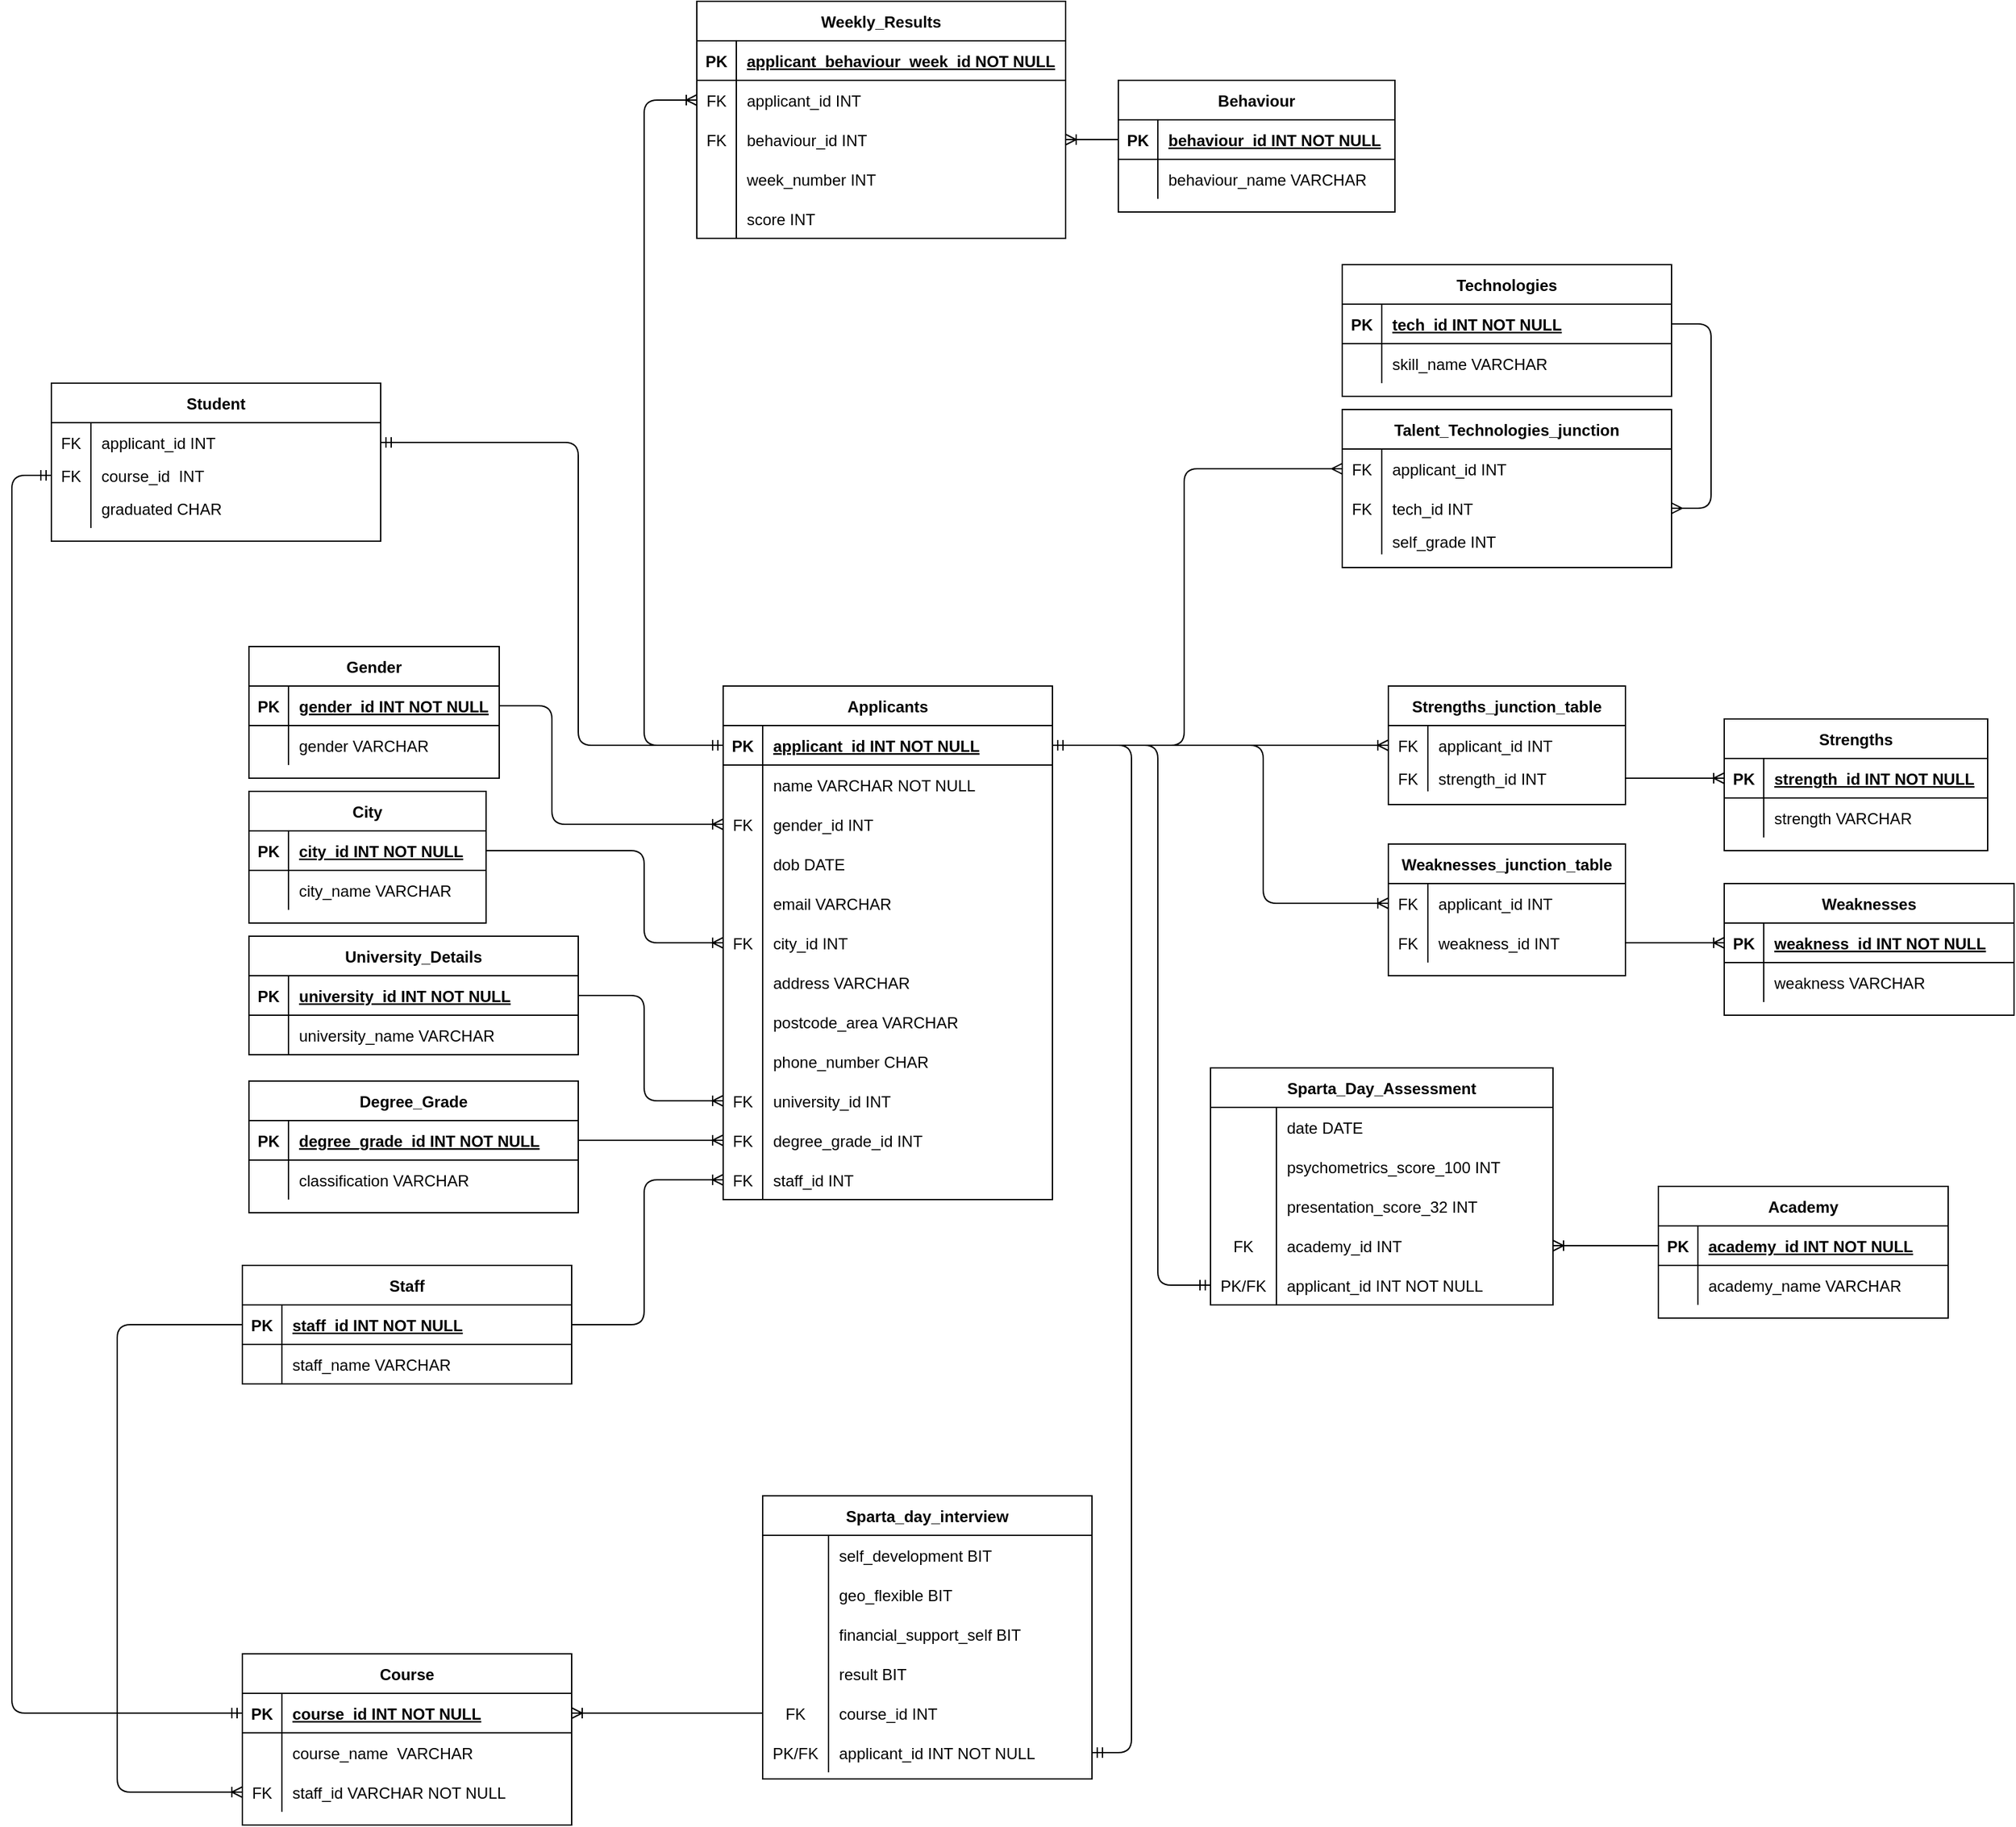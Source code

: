 <mxfile version="14.3.0" type="device"><diagram id="R2lEEEUBdFMjLlhIrx00" name="Page-1"><mxGraphModel dx="1246" dy="3985" grid="1" gridSize="10" guides="1" tooltips="1" connect="1" arrows="1" fold="1" page="1" pageScale="1" pageWidth="2339" pageHeight="3300" math="0" shadow="0" extFonts="Permanent Marker^https://fonts.googleapis.com/css?family=Permanent+Marker"><root><mxCell id="0"/><mxCell id="1" parent="0"/><mxCell id="CzGZ-TVtWGNqi2K9qK0h-100" value="Sparta_Day_Assessment" style="shape=table;startSize=30;container=1;collapsible=1;childLayout=tableLayout;fixedRows=1;rowLines=0;fontStyle=1;align=center;resizeLast=1;" parent="1" vertex="1"><mxGeometry x="940" y="790" width="260" height="180" as="geometry"/></mxCell><mxCell id="CzGZ-TVtWGNqi2K9qK0h-107" value="" style="shape=partialRectangle;collapsible=0;dropTarget=0;pointerEvents=0;fillColor=none;points=[[0,0.5],[1,0.5]];portConstraint=eastwest;top=0;left=0;right=0;bottom=0;" parent="CzGZ-TVtWGNqi2K9qK0h-100" vertex="1"><mxGeometry y="30" width="260" height="30" as="geometry"/></mxCell><mxCell id="CzGZ-TVtWGNqi2K9qK0h-108" value="" style="shape=partialRectangle;overflow=hidden;connectable=0;fillColor=none;top=0;left=0;bottom=0;right=0;" parent="CzGZ-TVtWGNqi2K9qK0h-107" vertex="1"><mxGeometry width="50" height="30" as="geometry"/></mxCell><mxCell id="CzGZ-TVtWGNqi2K9qK0h-109" value="date DATE" style="shape=partialRectangle;overflow=hidden;connectable=0;fillColor=none;top=0;left=0;bottom=0;right=0;align=left;spacingLeft=6;" parent="CzGZ-TVtWGNqi2K9qK0h-107" vertex="1"><mxGeometry x="50" width="210" height="30" as="geometry"/></mxCell><mxCell id="CzGZ-TVtWGNqi2K9qK0h-119" value="" style="shape=partialRectangle;collapsible=0;dropTarget=0;pointerEvents=0;fillColor=none;points=[[0,0.5],[1,0.5]];portConstraint=eastwest;top=0;left=0;right=0;bottom=0;" parent="CzGZ-TVtWGNqi2K9qK0h-100" vertex="1"><mxGeometry y="60" width="260" height="30" as="geometry"/></mxCell><mxCell id="CzGZ-TVtWGNqi2K9qK0h-120" value="" style="shape=partialRectangle;overflow=hidden;connectable=0;fillColor=none;top=0;left=0;bottom=0;right=0;" parent="CzGZ-TVtWGNqi2K9qK0h-119" vertex="1"><mxGeometry width="50" height="30" as="geometry"/></mxCell><mxCell id="CzGZ-TVtWGNqi2K9qK0h-121" value="psychometrics_score_100 INT" style="shape=partialRectangle;overflow=hidden;connectable=0;fillColor=none;top=0;left=0;bottom=0;right=0;align=left;spacingLeft=6;" parent="CzGZ-TVtWGNqi2K9qK0h-119" vertex="1"><mxGeometry x="50" width="210" height="30" as="geometry"/></mxCell><mxCell id="CzGZ-TVtWGNqi2K9qK0h-122" value="" style="shape=partialRectangle;collapsible=0;dropTarget=0;pointerEvents=0;fillColor=none;points=[[0,0.5],[1,0.5]];portConstraint=eastwest;top=0;left=0;right=0;bottom=0;" parent="CzGZ-TVtWGNqi2K9qK0h-100" vertex="1"><mxGeometry y="90" width="260" height="30" as="geometry"/></mxCell><mxCell id="CzGZ-TVtWGNqi2K9qK0h-123" value="" style="shape=partialRectangle;overflow=hidden;connectable=0;fillColor=none;top=0;left=0;bottom=0;right=0;" parent="CzGZ-TVtWGNqi2K9qK0h-122" vertex="1"><mxGeometry width="50" height="30" as="geometry"/></mxCell><mxCell id="CzGZ-TVtWGNqi2K9qK0h-124" value="presentation_score_32 INT" style="shape=partialRectangle;overflow=hidden;connectable=0;fillColor=none;top=0;left=0;bottom=0;right=0;align=left;spacingLeft=6;" parent="CzGZ-TVtWGNqi2K9qK0h-122" vertex="1"><mxGeometry x="50" width="210" height="30" as="geometry"/></mxCell><mxCell id="CzGZ-TVtWGNqi2K9qK0h-125" value="" style="shape=partialRectangle;collapsible=0;dropTarget=0;pointerEvents=0;fillColor=none;points=[[0,0.5],[1,0.5]];portConstraint=eastwest;top=0;left=0;right=0;bottom=0;" parent="CzGZ-TVtWGNqi2K9qK0h-100" vertex="1"><mxGeometry y="120" width="260" height="30" as="geometry"/></mxCell><mxCell id="CzGZ-TVtWGNqi2K9qK0h-126" value="FK" style="shape=partialRectangle;overflow=hidden;connectable=0;fillColor=none;top=0;left=0;bottom=0;right=0;" parent="CzGZ-TVtWGNqi2K9qK0h-125" vertex="1"><mxGeometry width="50" height="30" as="geometry"/></mxCell><mxCell id="CzGZ-TVtWGNqi2K9qK0h-127" value="academy_id INT" style="shape=partialRectangle;overflow=hidden;connectable=0;fillColor=none;top=0;left=0;bottom=0;right=0;align=left;spacingLeft=6;" parent="CzGZ-TVtWGNqi2K9qK0h-125" vertex="1"><mxGeometry x="50" width="210" height="30" as="geometry"/></mxCell><mxCell id="CzGZ-TVtWGNqi2K9qK0h-134" value="" style="shape=partialRectangle;collapsible=0;dropTarget=0;pointerEvents=0;fillColor=none;points=[[0,0.5],[1,0.5]];portConstraint=eastwest;top=0;left=0;right=0;bottom=0;" parent="CzGZ-TVtWGNqi2K9qK0h-100" vertex="1"><mxGeometry y="150" width="260" height="30" as="geometry"/></mxCell><mxCell id="CzGZ-TVtWGNqi2K9qK0h-135" value="PK/FK" style="shape=partialRectangle;overflow=hidden;connectable=0;fillColor=none;top=0;left=0;bottom=0;right=0;" parent="CzGZ-TVtWGNqi2K9qK0h-134" vertex="1"><mxGeometry width="50" height="30" as="geometry"/></mxCell><mxCell id="CzGZ-TVtWGNqi2K9qK0h-136" value="applicant_id INT NOT NULL" style="shape=partialRectangle;overflow=hidden;connectable=0;fillColor=none;top=0;left=0;bottom=0;right=0;align=left;spacingLeft=6;" parent="CzGZ-TVtWGNqi2K9qK0h-134" vertex="1"><mxGeometry x="50" width="210" height="30" as="geometry"/></mxCell><mxCell id="tJESu0Mz9xj6QvoyU_Xe-1" value="Applicants" style="shape=table;startSize=30;container=1;collapsible=1;childLayout=tableLayout;fixedRows=1;rowLines=0;fontStyle=1;align=center;resizeLast=1;" parent="1" vertex="1"><mxGeometry x="570" y="500" width="250" height="390" as="geometry"/></mxCell><mxCell id="tJESu0Mz9xj6QvoyU_Xe-2" value="" style="shape=partialRectangle;collapsible=0;dropTarget=0;pointerEvents=0;fillColor=none;points=[[0,0.5],[1,0.5]];portConstraint=eastwest;top=0;left=0;right=0;bottom=1;" parent="tJESu0Mz9xj6QvoyU_Xe-1" vertex="1"><mxGeometry y="30" width="250" height="30" as="geometry"/></mxCell><mxCell id="tJESu0Mz9xj6QvoyU_Xe-3" value="PK" style="shape=partialRectangle;overflow=hidden;connectable=0;fillColor=none;top=0;left=0;bottom=0;right=0;fontStyle=1;" parent="tJESu0Mz9xj6QvoyU_Xe-2" vertex="1"><mxGeometry width="30" height="30" as="geometry"/></mxCell><mxCell id="tJESu0Mz9xj6QvoyU_Xe-4" value="applicant_id INT NOT NULL " style="shape=partialRectangle;overflow=hidden;connectable=0;fillColor=none;top=0;left=0;bottom=0;right=0;align=left;spacingLeft=6;fontStyle=5;" parent="tJESu0Mz9xj6QvoyU_Xe-2" vertex="1"><mxGeometry x="30" width="220" height="30" as="geometry"/></mxCell><mxCell id="tJESu0Mz9xj6QvoyU_Xe-5" value="" style="shape=partialRectangle;collapsible=0;dropTarget=0;pointerEvents=0;fillColor=none;points=[[0,0.5],[1,0.5]];portConstraint=eastwest;top=0;left=0;right=0;bottom=0;" parent="tJESu0Mz9xj6QvoyU_Xe-1" vertex="1"><mxGeometry y="60" width="250" height="30" as="geometry"/></mxCell><mxCell id="tJESu0Mz9xj6QvoyU_Xe-6" value="" style="shape=partialRectangle;overflow=hidden;connectable=0;fillColor=none;top=0;left=0;bottom=0;right=0;" parent="tJESu0Mz9xj6QvoyU_Xe-5" vertex="1"><mxGeometry width="30" height="30" as="geometry"/></mxCell><mxCell id="tJESu0Mz9xj6QvoyU_Xe-7" value="name VARCHAR NOT NULL" style="shape=partialRectangle;overflow=hidden;connectable=0;fillColor=none;top=0;left=0;bottom=0;right=0;align=left;spacingLeft=6;" parent="tJESu0Mz9xj6QvoyU_Xe-5" vertex="1"><mxGeometry x="30" width="220" height="30" as="geometry"/></mxCell><mxCell id="tJESu0Mz9xj6QvoyU_Xe-8" value="" style="shape=partialRectangle;collapsible=0;dropTarget=0;pointerEvents=0;fillColor=none;points=[[0,0.5],[1,0.5]];portConstraint=eastwest;top=0;left=0;right=0;bottom=0;" parent="tJESu0Mz9xj6QvoyU_Xe-1" vertex="1"><mxGeometry y="90" width="250" height="30" as="geometry"/></mxCell><mxCell id="tJESu0Mz9xj6QvoyU_Xe-9" value="FK" style="shape=partialRectangle;overflow=hidden;connectable=0;fillColor=none;top=0;left=0;bottom=0;right=0;" parent="tJESu0Mz9xj6QvoyU_Xe-8" vertex="1"><mxGeometry width="30" height="30" as="geometry"/></mxCell><mxCell id="tJESu0Mz9xj6QvoyU_Xe-10" value="gender_id INT" style="shape=partialRectangle;overflow=hidden;connectable=0;fillColor=none;top=0;left=0;bottom=0;right=0;align=left;spacingLeft=6;" parent="tJESu0Mz9xj6QvoyU_Xe-8" vertex="1"><mxGeometry x="30" width="220" height="30" as="geometry"/></mxCell><mxCell id="tJESu0Mz9xj6QvoyU_Xe-11" value="" style="shape=partialRectangle;collapsible=0;dropTarget=0;pointerEvents=0;fillColor=none;points=[[0,0.5],[1,0.5]];portConstraint=eastwest;top=0;left=0;right=0;bottom=0;" parent="tJESu0Mz9xj6QvoyU_Xe-1" vertex="1"><mxGeometry y="120" width="250" height="30" as="geometry"/></mxCell><mxCell id="tJESu0Mz9xj6QvoyU_Xe-12" value="" style="shape=partialRectangle;overflow=hidden;connectable=0;fillColor=none;top=0;left=0;bottom=0;right=0;" parent="tJESu0Mz9xj6QvoyU_Xe-11" vertex="1"><mxGeometry width="30" height="30" as="geometry"/></mxCell><mxCell id="tJESu0Mz9xj6QvoyU_Xe-13" value="dob DATE" style="shape=partialRectangle;overflow=hidden;connectable=0;fillColor=none;top=0;left=0;bottom=0;right=0;align=left;spacingLeft=6;" parent="tJESu0Mz9xj6QvoyU_Xe-11" vertex="1"><mxGeometry x="30" width="220" height="30" as="geometry"/></mxCell><mxCell id="tJESu0Mz9xj6QvoyU_Xe-14" value="" style="shape=partialRectangle;collapsible=0;dropTarget=0;pointerEvents=0;fillColor=none;points=[[0,0.5],[1,0.5]];portConstraint=eastwest;top=0;left=0;right=0;bottom=0;" parent="tJESu0Mz9xj6QvoyU_Xe-1" vertex="1"><mxGeometry y="150" width="250" height="30" as="geometry"/></mxCell><mxCell id="tJESu0Mz9xj6QvoyU_Xe-15" value="" style="shape=partialRectangle;overflow=hidden;connectable=0;fillColor=none;top=0;left=0;bottom=0;right=0;" parent="tJESu0Mz9xj6QvoyU_Xe-14" vertex="1"><mxGeometry width="30" height="30" as="geometry"/></mxCell><mxCell id="tJESu0Mz9xj6QvoyU_Xe-16" value="email VARCHAR" style="shape=partialRectangle;overflow=hidden;connectable=0;fillColor=none;top=0;left=0;bottom=0;right=0;align=left;spacingLeft=6;" parent="tJESu0Mz9xj6QvoyU_Xe-14" vertex="1"><mxGeometry x="30" width="220" height="30" as="geometry"/></mxCell><mxCell id="tJESu0Mz9xj6QvoyU_Xe-17" value="" style="shape=partialRectangle;collapsible=0;dropTarget=0;pointerEvents=0;fillColor=none;points=[[0,0.5],[1,0.5]];portConstraint=eastwest;top=0;left=0;right=0;bottom=0;" parent="tJESu0Mz9xj6QvoyU_Xe-1" vertex="1"><mxGeometry y="180" width="250" height="30" as="geometry"/></mxCell><mxCell id="tJESu0Mz9xj6QvoyU_Xe-18" value="FK" style="shape=partialRectangle;overflow=hidden;connectable=0;fillColor=none;top=0;left=0;bottom=0;right=0;" parent="tJESu0Mz9xj6QvoyU_Xe-17" vertex="1"><mxGeometry width="30" height="30" as="geometry"/></mxCell><mxCell id="tJESu0Mz9xj6QvoyU_Xe-19" value="city_id INT" style="shape=partialRectangle;overflow=hidden;connectable=0;fillColor=none;top=0;left=0;bottom=0;right=0;align=left;spacingLeft=6;" parent="tJESu0Mz9xj6QvoyU_Xe-17" vertex="1"><mxGeometry x="30" width="220" height="30" as="geometry"/></mxCell><mxCell id="tJESu0Mz9xj6QvoyU_Xe-20" value="" style="shape=partialRectangle;collapsible=0;dropTarget=0;pointerEvents=0;fillColor=none;points=[[0,0.5],[1,0.5]];portConstraint=eastwest;top=0;left=0;right=0;bottom=0;" parent="tJESu0Mz9xj6QvoyU_Xe-1" vertex="1"><mxGeometry y="210" width="250" height="30" as="geometry"/></mxCell><mxCell id="tJESu0Mz9xj6QvoyU_Xe-21" value="" style="shape=partialRectangle;overflow=hidden;connectable=0;fillColor=none;top=0;left=0;bottom=0;right=0;" parent="tJESu0Mz9xj6QvoyU_Xe-20" vertex="1"><mxGeometry width="30" height="30" as="geometry"/></mxCell><mxCell id="tJESu0Mz9xj6QvoyU_Xe-22" value="address VARCHAR" style="shape=partialRectangle;overflow=hidden;connectable=0;fillColor=none;top=0;left=0;bottom=0;right=0;align=left;spacingLeft=6;" parent="tJESu0Mz9xj6QvoyU_Xe-20" vertex="1"><mxGeometry x="30" width="220" height="30" as="geometry"/></mxCell><mxCell id="tJESu0Mz9xj6QvoyU_Xe-23" value="" style="shape=partialRectangle;collapsible=0;dropTarget=0;pointerEvents=0;fillColor=none;points=[[0,0.5],[1,0.5]];portConstraint=eastwest;top=0;left=0;right=0;bottom=0;" parent="tJESu0Mz9xj6QvoyU_Xe-1" vertex="1"><mxGeometry y="240" width="250" height="30" as="geometry"/></mxCell><mxCell id="tJESu0Mz9xj6QvoyU_Xe-24" value="" style="shape=partialRectangle;overflow=hidden;connectable=0;fillColor=none;top=0;left=0;bottom=0;right=0;" parent="tJESu0Mz9xj6QvoyU_Xe-23" vertex="1"><mxGeometry width="30" height="30" as="geometry"/></mxCell><mxCell id="tJESu0Mz9xj6QvoyU_Xe-25" value="postcode_area VARCHAR" style="shape=partialRectangle;overflow=hidden;connectable=0;fillColor=none;top=0;left=0;bottom=0;right=0;align=left;spacingLeft=6;" parent="tJESu0Mz9xj6QvoyU_Xe-23" vertex="1"><mxGeometry x="30" width="220" height="30" as="geometry"/></mxCell><mxCell id="tJESu0Mz9xj6QvoyU_Xe-26" value="" style="shape=partialRectangle;collapsible=0;dropTarget=0;pointerEvents=0;fillColor=none;points=[[0,0.5],[1,0.5]];portConstraint=eastwest;top=0;left=0;right=0;bottom=0;" parent="tJESu0Mz9xj6QvoyU_Xe-1" vertex="1"><mxGeometry y="270" width="250" height="30" as="geometry"/></mxCell><mxCell id="tJESu0Mz9xj6QvoyU_Xe-27" value="" style="shape=partialRectangle;overflow=hidden;connectable=0;fillColor=none;top=0;left=0;bottom=0;right=0;" parent="tJESu0Mz9xj6QvoyU_Xe-26" vertex="1"><mxGeometry width="30" height="30" as="geometry"/></mxCell><mxCell id="tJESu0Mz9xj6QvoyU_Xe-28" value="phone_number CHAR" style="shape=partialRectangle;overflow=hidden;connectable=0;fillColor=none;top=0;left=0;bottom=0;right=0;align=left;spacingLeft=6;" parent="tJESu0Mz9xj6QvoyU_Xe-26" vertex="1"><mxGeometry x="30" width="220" height="30" as="geometry"/></mxCell><mxCell id="tJESu0Mz9xj6QvoyU_Xe-29" value="" style="shape=partialRectangle;collapsible=0;dropTarget=0;pointerEvents=0;fillColor=none;points=[[0,0.5],[1,0.5]];portConstraint=eastwest;top=0;left=0;right=0;bottom=0;" parent="tJESu0Mz9xj6QvoyU_Xe-1" vertex="1"><mxGeometry y="300" width="250" height="30" as="geometry"/></mxCell><mxCell id="tJESu0Mz9xj6QvoyU_Xe-30" value="FK" style="shape=partialRectangle;overflow=hidden;connectable=0;fillColor=none;top=0;left=0;bottom=0;right=0;" parent="tJESu0Mz9xj6QvoyU_Xe-29" vertex="1"><mxGeometry width="30" height="30" as="geometry"/></mxCell><mxCell id="tJESu0Mz9xj6QvoyU_Xe-31" value="university_id INT" style="shape=partialRectangle;overflow=hidden;connectable=0;fillColor=none;top=0;left=0;bottom=0;right=0;align=left;spacingLeft=6;" parent="tJESu0Mz9xj6QvoyU_Xe-29" vertex="1"><mxGeometry x="30" width="220" height="30" as="geometry"/></mxCell><mxCell id="tJESu0Mz9xj6QvoyU_Xe-32" value="" style="shape=partialRectangle;collapsible=0;dropTarget=0;pointerEvents=0;fillColor=none;points=[[0,0.5],[1,0.5]];portConstraint=eastwest;top=0;left=0;right=0;bottom=0;" parent="tJESu0Mz9xj6QvoyU_Xe-1" vertex="1"><mxGeometry y="330" width="250" height="30" as="geometry"/></mxCell><mxCell id="tJESu0Mz9xj6QvoyU_Xe-33" value="FK" style="shape=partialRectangle;overflow=hidden;connectable=0;fillColor=none;top=0;left=0;bottom=0;right=0;" parent="tJESu0Mz9xj6QvoyU_Xe-32" vertex="1"><mxGeometry width="30" height="30" as="geometry"/></mxCell><mxCell id="tJESu0Mz9xj6QvoyU_Xe-34" value="degree_grade_id INT" style="shape=partialRectangle;overflow=hidden;connectable=0;fillColor=none;top=0;left=0;bottom=0;right=0;align=left;spacingLeft=6;" parent="tJESu0Mz9xj6QvoyU_Xe-32" vertex="1"><mxGeometry x="30" width="220" height="30" as="geometry"/></mxCell><mxCell id="tJESu0Mz9xj6QvoyU_Xe-78" value="" style="shape=partialRectangle;collapsible=0;dropTarget=0;pointerEvents=0;fillColor=none;points=[[0,0.5],[1,0.5]];portConstraint=eastwest;top=0;left=0;right=0;bottom=0;" parent="tJESu0Mz9xj6QvoyU_Xe-1" vertex="1"><mxGeometry y="360" width="250" height="30" as="geometry"/></mxCell><mxCell id="tJESu0Mz9xj6QvoyU_Xe-79" value="FK" style="shape=partialRectangle;overflow=hidden;connectable=0;fillColor=none;top=0;left=0;bottom=0;right=0;" parent="tJESu0Mz9xj6QvoyU_Xe-78" vertex="1"><mxGeometry width="30" height="30" as="geometry"/></mxCell><mxCell id="tJESu0Mz9xj6QvoyU_Xe-80" value="staff_id INT" style="shape=partialRectangle;overflow=hidden;connectable=0;fillColor=none;top=0;left=0;bottom=0;right=0;align=left;spacingLeft=6;" parent="tJESu0Mz9xj6QvoyU_Xe-78" vertex="1"><mxGeometry x="30" width="220" height="30" as="geometry"/></mxCell><mxCell id="sy3zfjRahaIVibIo7Clx-6" value="" style="edgeStyle=elbowEdgeStyle;fontSize=12;html=1;endArrow=ERmandOne;startArrow=ERmandOne;entryX=0;entryY=0.5;entryDx=0;entryDy=0;exitX=1;exitY=0.5;exitDx=0;exitDy=0;" parent="1" source="tJESu0Mz9xj6QvoyU_Xe-2" target="CzGZ-TVtWGNqi2K9qK0h-134" edge="1"><mxGeometry width="100" height="100" relative="1" as="geometry"><mxPoint x="650" y="465" as="sourcePoint"/><mxPoint x="560" y="530" as="targetPoint"/><Array as="points"><mxPoint x="900" y="720"/></Array></mxGeometry></mxCell><mxCell id="u7Yvv1934lVMehYvx1Fv-74" value="Weekly_Results" style="shape=table;startSize=30;container=1;collapsible=1;childLayout=tableLayout;fixedRows=1;rowLines=0;fontStyle=1;align=center;resizeLast=1;" parent="1" vertex="1"><mxGeometry x="550" y="-20" width="280" height="180" as="geometry"/></mxCell><mxCell id="u7Yvv1934lVMehYvx1Fv-75" value="" style="shape=partialRectangle;collapsible=0;dropTarget=0;pointerEvents=0;fillColor=none;points=[[0,0.5],[1,0.5]];portConstraint=eastwest;top=0;left=0;right=0;bottom=1;" parent="u7Yvv1934lVMehYvx1Fv-74" vertex="1"><mxGeometry y="30" width="280" height="30" as="geometry"/></mxCell><mxCell id="u7Yvv1934lVMehYvx1Fv-76" value="PK" style="shape=partialRectangle;overflow=hidden;connectable=0;fillColor=none;top=0;left=0;bottom=0;right=0;fontStyle=1;" parent="u7Yvv1934lVMehYvx1Fv-75" vertex="1"><mxGeometry width="30" height="30" as="geometry"/></mxCell><mxCell id="u7Yvv1934lVMehYvx1Fv-77" value="applicant_behaviour_week_id NOT NULL" style="shape=partialRectangle;overflow=hidden;connectable=0;fillColor=none;top=0;left=0;bottom=0;right=0;align=left;spacingLeft=6;fontStyle=5;" parent="u7Yvv1934lVMehYvx1Fv-75" vertex="1"><mxGeometry x="30" width="250" height="30" as="geometry"/></mxCell><mxCell id="u7Yvv1934lVMehYvx1Fv-78" value="" style="shape=partialRectangle;collapsible=0;dropTarget=0;pointerEvents=0;fillColor=none;points=[[0,0.5],[1,0.5]];portConstraint=eastwest;top=0;left=0;right=0;bottom=0;" parent="u7Yvv1934lVMehYvx1Fv-74" vertex="1"><mxGeometry y="60" width="280" height="30" as="geometry"/></mxCell><mxCell id="u7Yvv1934lVMehYvx1Fv-79" value="FK" style="shape=partialRectangle;overflow=hidden;connectable=0;fillColor=none;top=0;left=0;bottom=0;right=0;" parent="u7Yvv1934lVMehYvx1Fv-78" vertex="1"><mxGeometry width="30" height="30" as="geometry"/></mxCell><mxCell id="u7Yvv1934lVMehYvx1Fv-80" value="applicant_id INT " style="shape=partialRectangle;overflow=hidden;connectable=0;fillColor=none;top=0;left=0;bottom=0;right=0;align=left;spacingLeft=6;" parent="u7Yvv1934lVMehYvx1Fv-78" vertex="1"><mxGeometry x="30" width="250" height="30" as="geometry"/></mxCell><mxCell id="u7Yvv1934lVMehYvx1Fv-84" value="" style="shape=partialRectangle;collapsible=0;dropTarget=0;pointerEvents=0;fillColor=none;points=[[0,0.5],[1,0.5]];portConstraint=eastwest;top=0;left=0;right=0;bottom=0;" parent="u7Yvv1934lVMehYvx1Fv-74" vertex="1"><mxGeometry y="90" width="280" height="30" as="geometry"/></mxCell><mxCell id="u7Yvv1934lVMehYvx1Fv-85" value="FK" style="shape=partialRectangle;overflow=hidden;connectable=0;fillColor=none;top=0;left=0;bottom=0;right=0;" parent="u7Yvv1934lVMehYvx1Fv-84" vertex="1"><mxGeometry width="30" height="30" as="geometry"/></mxCell><mxCell id="u7Yvv1934lVMehYvx1Fv-86" value="behaviour_id INT" style="shape=partialRectangle;overflow=hidden;connectable=0;fillColor=none;top=0;left=0;bottom=0;right=0;align=left;spacingLeft=6;" parent="u7Yvv1934lVMehYvx1Fv-84" vertex="1"><mxGeometry x="30" width="250" height="30" as="geometry"/></mxCell><mxCell id="u7Yvv1934lVMehYvx1Fv-128" value="" style="shape=partialRectangle;collapsible=0;dropTarget=0;pointerEvents=0;fillColor=none;points=[[0,0.5],[1,0.5]];portConstraint=eastwest;top=0;left=0;right=0;bottom=0;" parent="u7Yvv1934lVMehYvx1Fv-74" vertex="1"><mxGeometry y="120" width="280" height="30" as="geometry"/></mxCell><mxCell id="u7Yvv1934lVMehYvx1Fv-129" value="" style="shape=partialRectangle;overflow=hidden;connectable=0;fillColor=none;top=0;left=0;bottom=0;right=0;" parent="u7Yvv1934lVMehYvx1Fv-128" vertex="1"><mxGeometry width="30" height="30" as="geometry"/></mxCell><mxCell id="u7Yvv1934lVMehYvx1Fv-130" value="week_number INT" style="shape=partialRectangle;overflow=hidden;connectable=0;fillColor=none;top=0;left=0;bottom=0;right=0;align=left;spacingLeft=6;" parent="u7Yvv1934lVMehYvx1Fv-128" vertex="1"><mxGeometry x="30" width="250" height="30" as="geometry"/></mxCell><mxCell id="u7Yvv1934lVMehYvx1Fv-131" value="" style="shape=partialRectangle;collapsible=0;dropTarget=0;pointerEvents=0;fillColor=none;points=[[0,0.5],[1,0.5]];portConstraint=eastwest;top=0;left=0;right=0;bottom=0;" parent="u7Yvv1934lVMehYvx1Fv-74" vertex="1"><mxGeometry y="150" width="280" height="30" as="geometry"/></mxCell><mxCell id="u7Yvv1934lVMehYvx1Fv-132" value="" style="shape=partialRectangle;overflow=hidden;connectable=0;fillColor=none;top=0;left=0;bottom=0;right=0;" parent="u7Yvv1934lVMehYvx1Fv-131" vertex="1"><mxGeometry width="30" height="30" as="geometry"/></mxCell><mxCell id="u7Yvv1934lVMehYvx1Fv-133" value="score INT" style="shape=partialRectangle;overflow=hidden;connectable=0;fillColor=none;top=0;left=0;bottom=0;right=0;align=left;spacingLeft=6;" parent="u7Yvv1934lVMehYvx1Fv-131" vertex="1"><mxGeometry x="30" width="250" height="30" as="geometry"/></mxCell><mxCell id="u7Yvv1934lVMehYvx1Fv-346" value="Technologies" style="shape=table;startSize=30;container=1;collapsible=1;childLayout=tableLayout;fixedRows=1;rowLines=0;fontStyle=1;align=center;resizeLast=1;" parent="1" vertex="1"><mxGeometry x="1040" y="180" width="250" height="100" as="geometry"/></mxCell><mxCell id="u7Yvv1934lVMehYvx1Fv-347" value="" style="shape=partialRectangle;collapsible=0;dropTarget=0;pointerEvents=0;fillColor=none;points=[[0,0.5],[1,0.5]];portConstraint=eastwest;top=0;left=0;right=0;bottom=1;" parent="u7Yvv1934lVMehYvx1Fv-346" vertex="1"><mxGeometry y="30" width="250" height="30" as="geometry"/></mxCell><mxCell id="u7Yvv1934lVMehYvx1Fv-348" value="PK" style="shape=partialRectangle;overflow=hidden;connectable=0;fillColor=none;top=0;left=0;bottom=0;right=0;fontStyle=1;" parent="u7Yvv1934lVMehYvx1Fv-347" vertex="1"><mxGeometry width="30" height="30" as="geometry"/></mxCell><mxCell id="u7Yvv1934lVMehYvx1Fv-349" value="tech_id INT NOT NULL " style="shape=partialRectangle;overflow=hidden;connectable=0;fillColor=none;top=0;left=0;bottom=0;right=0;align=left;spacingLeft=6;fontStyle=5;" parent="u7Yvv1934lVMehYvx1Fv-347" vertex="1"><mxGeometry x="30" width="220" height="30" as="geometry"/></mxCell><mxCell id="u7Yvv1934lVMehYvx1Fv-356" value="" style="shape=partialRectangle;collapsible=0;dropTarget=0;pointerEvents=0;fillColor=none;points=[[0,0.5],[1,0.5]];portConstraint=eastwest;top=0;left=0;right=0;bottom=0;" parent="u7Yvv1934lVMehYvx1Fv-346" vertex="1"><mxGeometry y="60" width="250" height="30" as="geometry"/></mxCell><mxCell id="u7Yvv1934lVMehYvx1Fv-357" value="" style="shape=partialRectangle;overflow=hidden;connectable=0;fillColor=none;top=0;left=0;bottom=0;right=0;" parent="u7Yvv1934lVMehYvx1Fv-356" vertex="1"><mxGeometry width="30" height="30" as="geometry"/></mxCell><mxCell id="u7Yvv1934lVMehYvx1Fv-358" value="skill_name VARCHAR" style="shape=partialRectangle;overflow=hidden;connectable=0;fillColor=none;top=0;left=0;bottom=0;right=0;align=left;spacingLeft=6;" parent="u7Yvv1934lVMehYvx1Fv-356" vertex="1"><mxGeometry x="30" width="220" height="30" as="geometry"/></mxCell><mxCell id="u7Yvv1934lVMehYvx1Fv-362" value="Staff" style="shape=table;startSize=30;container=1;collapsible=1;childLayout=tableLayout;fixedRows=1;rowLines=0;fontStyle=1;align=center;resizeLast=1;" parent="1" vertex="1"><mxGeometry x="205" y="940" width="250" height="90" as="geometry"/></mxCell><mxCell id="u7Yvv1934lVMehYvx1Fv-363" value="" style="shape=partialRectangle;collapsible=0;dropTarget=0;pointerEvents=0;fillColor=none;points=[[0,0.5],[1,0.5]];portConstraint=eastwest;top=0;left=0;right=0;bottom=1;" parent="u7Yvv1934lVMehYvx1Fv-362" vertex="1"><mxGeometry y="30" width="250" height="30" as="geometry"/></mxCell><mxCell id="u7Yvv1934lVMehYvx1Fv-364" value="PK" style="shape=partialRectangle;overflow=hidden;connectable=0;fillColor=none;top=0;left=0;bottom=0;right=0;fontStyle=1;" parent="u7Yvv1934lVMehYvx1Fv-363" vertex="1"><mxGeometry width="30" height="30" as="geometry"/></mxCell><mxCell id="u7Yvv1934lVMehYvx1Fv-365" value="staff_id INT NOT NULL" style="shape=partialRectangle;overflow=hidden;connectable=0;fillColor=none;top=0;left=0;bottom=0;right=0;align=left;spacingLeft=6;fontStyle=5;" parent="u7Yvv1934lVMehYvx1Fv-363" vertex="1"><mxGeometry x="30" width="220" height="30" as="geometry"/></mxCell><mxCell id="u7Yvv1934lVMehYvx1Fv-479" value="" style="shape=partialRectangle;collapsible=0;dropTarget=0;pointerEvents=0;fillColor=none;points=[[0,0.5],[1,0.5]];portConstraint=eastwest;top=0;left=0;right=0;bottom=0;" parent="u7Yvv1934lVMehYvx1Fv-362" vertex="1"><mxGeometry y="60" width="250" height="30" as="geometry"/></mxCell><mxCell id="u7Yvv1934lVMehYvx1Fv-480" value="" style="shape=partialRectangle;overflow=hidden;connectable=0;fillColor=none;top=0;left=0;bottom=0;right=0;" parent="u7Yvv1934lVMehYvx1Fv-479" vertex="1"><mxGeometry width="30" height="30" as="geometry"/></mxCell><mxCell id="u7Yvv1934lVMehYvx1Fv-481" value="staff_name VARCHAR" style="shape=partialRectangle;overflow=hidden;connectable=0;fillColor=none;top=0;left=0;bottom=0;right=0;align=left;spacingLeft=6;" parent="u7Yvv1934lVMehYvx1Fv-479" vertex="1"><mxGeometry x="30" width="220" height="30" as="geometry"/></mxCell><mxCell id="u7Yvv1934lVMehYvx1Fv-384" value="Talent_Technologies_junction" style="shape=table;startSize=30;container=1;collapsible=1;childLayout=tableLayout;fixedRows=1;rowLines=0;fontStyle=1;align=center;resizeLast=1;" parent="1" vertex="1"><mxGeometry x="1040" y="290" width="250" height="120" as="geometry"/></mxCell><mxCell id="u7Yvv1934lVMehYvx1Fv-388" value="" style="shape=partialRectangle;collapsible=0;dropTarget=0;pointerEvents=0;fillColor=none;points=[[0,0.5],[1,0.5]];portConstraint=eastwest;top=0;left=0;right=0;bottom=0;" parent="u7Yvv1934lVMehYvx1Fv-384" vertex="1"><mxGeometry y="30" width="250" height="30" as="geometry"/></mxCell><mxCell id="u7Yvv1934lVMehYvx1Fv-389" value="FK" style="shape=partialRectangle;overflow=hidden;connectable=0;fillColor=none;top=0;left=0;bottom=0;right=0;" parent="u7Yvv1934lVMehYvx1Fv-388" vertex="1"><mxGeometry width="30" height="30" as="geometry"/></mxCell><mxCell id="u7Yvv1934lVMehYvx1Fv-390" value="applicant_id INT" style="shape=partialRectangle;overflow=hidden;connectable=0;fillColor=none;top=0;left=0;bottom=0;right=0;align=left;spacingLeft=6;" parent="u7Yvv1934lVMehYvx1Fv-388" vertex="1"><mxGeometry x="30" width="220" height="30" as="geometry"/></mxCell><mxCell id="u7Yvv1934lVMehYvx1Fv-453" value="" style="shape=partialRectangle;collapsible=0;dropTarget=0;pointerEvents=0;fillColor=none;points=[[0,0.5],[1,0.5]];portConstraint=eastwest;top=0;left=0;right=0;bottom=0;" parent="u7Yvv1934lVMehYvx1Fv-384" vertex="1"><mxGeometry y="60" width="250" height="30" as="geometry"/></mxCell><mxCell id="u7Yvv1934lVMehYvx1Fv-454" value="FK" style="shape=partialRectangle;overflow=hidden;connectable=0;fillColor=none;top=0;left=0;bottom=0;right=0;" parent="u7Yvv1934lVMehYvx1Fv-453" vertex="1"><mxGeometry width="30" height="30" as="geometry"/></mxCell><mxCell id="u7Yvv1934lVMehYvx1Fv-455" value="tech_id INT" style="shape=partialRectangle;overflow=hidden;connectable=0;fillColor=none;top=0;left=0;bottom=0;right=0;align=left;spacingLeft=6;" parent="u7Yvv1934lVMehYvx1Fv-453" vertex="1"><mxGeometry x="30" width="220" height="30" as="geometry"/></mxCell><mxCell id="u7Yvv1934lVMehYvx1Fv-391" value="" style="shape=partialRectangle;collapsible=0;dropTarget=0;pointerEvents=0;fillColor=none;points=[[0,0.5],[1,0.5]];portConstraint=eastwest;top=0;left=0;right=0;bottom=0;" parent="u7Yvv1934lVMehYvx1Fv-384" vertex="1"><mxGeometry y="90" width="250" height="20" as="geometry"/></mxCell><mxCell id="u7Yvv1934lVMehYvx1Fv-392" value="" style="shape=partialRectangle;overflow=hidden;connectable=0;fillColor=none;top=0;left=0;bottom=0;right=0;" parent="u7Yvv1934lVMehYvx1Fv-391" vertex="1"><mxGeometry width="30" height="20" as="geometry"/></mxCell><mxCell id="u7Yvv1934lVMehYvx1Fv-393" value="self_grade INT" style="shape=partialRectangle;overflow=hidden;connectable=0;fillColor=none;top=0;left=0;bottom=0;right=0;align=left;spacingLeft=6;" parent="u7Yvv1934lVMehYvx1Fv-391" vertex="1"><mxGeometry x="30" width="220" height="20" as="geometry"/></mxCell><mxCell id="u7Yvv1934lVMehYvx1Fv-401" value="Sparta_day_interview" style="shape=table;startSize=30;container=1;collapsible=1;childLayout=tableLayout;fixedRows=1;rowLines=0;fontStyle=1;align=center;resizeLast=1;" parent="1" vertex="1"><mxGeometry x="600" y="1115" width="250" height="215" as="geometry"/></mxCell><mxCell id="u7Yvv1934lVMehYvx1Fv-408" value="" style="shape=partialRectangle;collapsible=0;dropTarget=0;pointerEvents=0;fillColor=none;points=[[0,0.5],[1,0.5]];portConstraint=eastwest;top=0;left=0;right=0;bottom=0;" parent="u7Yvv1934lVMehYvx1Fv-401" vertex="1"><mxGeometry y="30" width="250" height="30" as="geometry"/></mxCell><mxCell id="u7Yvv1934lVMehYvx1Fv-409" value="" style="shape=partialRectangle;overflow=hidden;connectable=0;fillColor=none;top=0;left=0;bottom=0;right=0;" parent="u7Yvv1934lVMehYvx1Fv-408" vertex="1"><mxGeometry width="50" height="30" as="geometry"/></mxCell><mxCell id="u7Yvv1934lVMehYvx1Fv-410" value="self_development BIT" style="shape=partialRectangle;overflow=hidden;connectable=0;fillColor=none;top=0;left=0;bottom=0;right=0;align=left;spacingLeft=6;" parent="u7Yvv1934lVMehYvx1Fv-408" vertex="1"><mxGeometry x="50" width="200" height="30" as="geometry"/></mxCell><mxCell id="u7Yvv1934lVMehYvx1Fv-411" value="" style="shape=partialRectangle;collapsible=0;dropTarget=0;pointerEvents=0;fillColor=none;points=[[0,0.5],[1,0.5]];portConstraint=eastwest;top=0;left=0;right=0;bottom=0;" parent="u7Yvv1934lVMehYvx1Fv-401" vertex="1"><mxGeometry y="60" width="250" height="30" as="geometry"/></mxCell><mxCell id="u7Yvv1934lVMehYvx1Fv-412" value="" style="shape=partialRectangle;overflow=hidden;connectable=0;fillColor=none;top=0;left=0;bottom=0;right=0;" parent="u7Yvv1934lVMehYvx1Fv-411" vertex="1"><mxGeometry width="50" height="30" as="geometry"/></mxCell><mxCell id="u7Yvv1934lVMehYvx1Fv-413" value="geo_flexible BIT" style="shape=partialRectangle;overflow=hidden;connectable=0;fillColor=none;top=0;left=0;bottom=0;right=0;align=left;spacingLeft=6;" parent="u7Yvv1934lVMehYvx1Fv-411" vertex="1"><mxGeometry x="50" width="200" height="30" as="geometry"/></mxCell><mxCell id="u7Yvv1934lVMehYvx1Fv-414" value="" style="shape=partialRectangle;collapsible=0;dropTarget=0;pointerEvents=0;fillColor=none;points=[[0,0.5],[1,0.5]];portConstraint=eastwest;top=0;left=0;right=0;bottom=0;" parent="u7Yvv1934lVMehYvx1Fv-401" vertex="1"><mxGeometry y="90" width="250" height="30" as="geometry"/></mxCell><mxCell id="u7Yvv1934lVMehYvx1Fv-415" value="" style="shape=partialRectangle;overflow=hidden;connectable=0;fillColor=none;top=0;left=0;bottom=0;right=0;" parent="u7Yvv1934lVMehYvx1Fv-414" vertex="1"><mxGeometry width="50" height="30" as="geometry"/></mxCell><mxCell id="u7Yvv1934lVMehYvx1Fv-416" value="financial_support_self BIT" style="shape=partialRectangle;overflow=hidden;connectable=0;fillColor=none;top=0;left=0;bottom=0;right=0;align=left;spacingLeft=6;" parent="u7Yvv1934lVMehYvx1Fv-414" vertex="1"><mxGeometry x="50" width="200" height="30" as="geometry"/></mxCell><mxCell id="u7Yvv1934lVMehYvx1Fv-417" value="" style="shape=partialRectangle;collapsible=0;dropTarget=0;pointerEvents=0;fillColor=none;points=[[0,0.5],[1,0.5]];portConstraint=eastwest;top=0;left=0;right=0;bottom=0;" parent="u7Yvv1934lVMehYvx1Fv-401" vertex="1"><mxGeometry y="120" width="250" height="30" as="geometry"/></mxCell><mxCell id="u7Yvv1934lVMehYvx1Fv-418" value="" style="shape=partialRectangle;overflow=hidden;connectable=0;fillColor=none;top=0;left=0;bottom=0;right=0;" parent="u7Yvv1934lVMehYvx1Fv-417" vertex="1"><mxGeometry width="50" height="30" as="geometry"/></mxCell><mxCell id="u7Yvv1934lVMehYvx1Fv-419" value="result BIT" style="shape=partialRectangle;overflow=hidden;connectable=0;fillColor=none;top=0;left=0;bottom=0;right=0;align=left;spacingLeft=6;" parent="u7Yvv1934lVMehYvx1Fv-417" vertex="1"><mxGeometry x="50" width="200" height="30" as="geometry"/></mxCell><mxCell id="u7Yvv1934lVMehYvx1Fv-420" value="" style="shape=partialRectangle;collapsible=0;dropTarget=0;pointerEvents=0;fillColor=none;points=[[0,0.5],[1,0.5]];portConstraint=eastwest;top=0;left=0;right=0;bottom=0;" parent="u7Yvv1934lVMehYvx1Fv-401" vertex="1"><mxGeometry y="150" width="250" height="30" as="geometry"/></mxCell><mxCell id="u7Yvv1934lVMehYvx1Fv-421" value="FK" style="shape=partialRectangle;overflow=hidden;connectable=0;fillColor=none;top=0;left=0;bottom=0;right=0;" parent="u7Yvv1934lVMehYvx1Fv-420" vertex="1"><mxGeometry width="50" height="30" as="geometry"/></mxCell><mxCell id="u7Yvv1934lVMehYvx1Fv-422" value="course_id INT" style="shape=partialRectangle;overflow=hidden;connectable=0;fillColor=none;top=0;left=0;bottom=0;right=0;align=left;spacingLeft=6;" parent="u7Yvv1934lVMehYvx1Fv-420" vertex="1"><mxGeometry x="50" width="200" height="30" as="geometry"/></mxCell><mxCell id="u7Yvv1934lVMehYvx1Fv-423" value="" style="shape=partialRectangle;collapsible=0;dropTarget=0;pointerEvents=0;fillColor=none;points=[[0,0.5],[1,0.5]];portConstraint=eastwest;top=0;left=0;right=0;bottom=0;" parent="u7Yvv1934lVMehYvx1Fv-401" vertex="1"><mxGeometry y="180" width="250" height="30" as="geometry"/></mxCell><mxCell id="u7Yvv1934lVMehYvx1Fv-424" value="PK/FK" style="shape=partialRectangle;overflow=hidden;connectable=0;fillColor=none;top=0;left=0;bottom=0;right=0;" parent="u7Yvv1934lVMehYvx1Fv-423" vertex="1"><mxGeometry width="50" height="30" as="geometry"/></mxCell><mxCell id="u7Yvv1934lVMehYvx1Fv-425" value="applicant_id INT NOT NULL" style="shape=partialRectangle;overflow=hidden;connectable=0;fillColor=none;top=0;left=0;bottom=0;right=0;align=left;spacingLeft=6;" parent="u7Yvv1934lVMehYvx1Fv-423" vertex="1"><mxGeometry x="50" width="200" height="30" as="geometry"/></mxCell><mxCell id="u7Yvv1934lVMehYvx1Fv-430" value="Student" style="shape=table;startSize=30;container=1;collapsible=1;childLayout=tableLayout;fixedRows=1;rowLines=0;fontStyle=1;align=center;resizeLast=1;" parent="1" vertex="1"><mxGeometry x="60" y="270" width="250" height="120" as="geometry"/></mxCell><mxCell id="u7Yvv1934lVMehYvx1Fv-434" value="" style="shape=partialRectangle;collapsible=0;dropTarget=0;pointerEvents=0;fillColor=none;points=[[0,0.5],[1,0.5]];portConstraint=eastwest;top=0;left=0;right=0;bottom=0;" parent="u7Yvv1934lVMehYvx1Fv-430" vertex="1"><mxGeometry y="30" width="250" height="30" as="geometry"/></mxCell><mxCell id="u7Yvv1934lVMehYvx1Fv-435" value="FK" style="shape=partialRectangle;overflow=hidden;connectable=0;fillColor=none;top=0;left=0;bottom=0;right=0;" parent="u7Yvv1934lVMehYvx1Fv-434" vertex="1"><mxGeometry width="30" height="30" as="geometry"/></mxCell><mxCell id="u7Yvv1934lVMehYvx1Fv-436" value="applicant_id INT" style="shape=partialRectangle;overflow=hidden;connectable=0;fillColor=none;top=0;left=0;bottom=0;right=0;align=left;spacingLeft=6;" parent="u7Yvv1934lVMehYvx1Fv-434" vertex="1"><mxGeometry x="30" width="220" height="30" as="geometry"/></mxCell><mxCell id="u7Yvv1934lVMehYvx1Fv-437" value="" style="shape=partialRectangle;collapsible=0;dropTarget=0;pointerEvents=0;fillColor=none;points=[[0,0.5],[1,0.5]];portConstraint=eastwest;top=0;left=0;right=0;bottom=0;" parent="u7Yvv1934lVMehYvx1Fv-430" vertex="1"><mxGeometry y="60" width="250" height="20" as="geometry"/></mxCell><mxCell id="u7Yvv1934lVMehYvx1Fv-438" value="FK" style="shape=partialRectangle;overflow=hidden;connectable=0;fillColor=none;top=0;left=0;bottom=0;right=0;" parent="u7Yvv1934lVMehYvx1Fv-437" vertex="1"><mxGeometry width="30" height="20" as="geometry"/></mxCell><mxCell id="u7Yvv1934lVMehYvx1Fv-439" value="course_id  INT" style="shape=partialRectangle;overflow=hidden;connectable=0;fillColor=none;top=0;left=0;bottom=0;right=0;align=left;spacingLeft=6;" parent="u7Yvv1934lVMehYvx1Fv-437" vertex="1"><mxGeometry x="30" width="220" height="20" as="geometry"/></mxCell><mxCell id="eyp1N1s-rgdhX7O6H1Lt-11" value="" style="shape=partialRectangle;collapsible=0;dropTarget=0;pointerEvents=0;fillColor=none;points=[[0,0.5],[1,0.5]];portConstraint=eastwest;top=0;left=0;right=0;bottom=0;" parent="u7Yvv1934lVMehYvx1Fv-430" vertex="1"><mxGeometry y="80" width="250" height="30" as="geometry"/></mxCell><mxCell id="eyp1N1s-rgdhX7O6H1Lt-12" value="" style="shape=partialRectangle;overflow=hidden;connectable=0;fillColor=none;top=0;left=0;bottom=0;right=0;" parent="eyp1N1s-rgdhX7O6H1Lt-11" vertex="1"><mxGeometry width="30" height="30" as="geometry"/></mxCell><mxCell id="eyp1N1s-rgdhX7O6H1Lt-13" value="graduated CHAR " style="shape=partialRectangle;overflow=hidden;connectable=0;fillColor=none;top=0;left=0;bottom=0;right=0;align=left;spacingLeft=6;" parent="eyp1N1s-rgdhX7O6H1Lt-11" vertex="1"><mxGeometry x="30" width="220" height="30" as="geometry"/></mxCell><mxCell id="u7Yvv1934lVMehYvx1Fv-440" value="Course" style="shape=table;startSize=30;container=1;collapsible=1;childLayout=tableLayout;fixedRows=1;rowLines=0;fontStyle=1;align=center;resizeLast=1;" parent="1" vertex="1"><mxGeometry x="205" y="1235" width="250" height="130" as="geometry"/></mxCell><mxCell id="u7Yvv1934lVMehYvx1Fv-441" value="" style="shape=partialRectangle;collapsible=0;dropTarget=0;pointerEvents=0;fillColor=none;points=[[0,0.5],[1,0.5]];portConstraint=eastwest;top=0;left=0;right=0;bottom=1;" parent="u7Yvv1934lVMehYvx1Fv-440" vertex="1"><mxGeometry y="30" width="250" height="30" as="geometry"/></mxCell><mxCell id="u7Yvv1934lVMehYvx1Fv-442" value="PK" style="shape=partialRectangle;overflow=hidden;connectable=0;fillColor=none;top=0;left=0;bottom=0;right=0;fontStyle=1;" parent="u7Yvv1934lVMehYvx1Fv-441" vertex="1"><mxGeometry width="30" height="30" as="geometry"/></mxCell><mxCell id="u7Yvv1934lVMehYvx1Fv-443" value="course_id INT NOT NULL " style="shape=partialRectangle;overflow=hidden;connectable=0;fillColor=none;top=0;left=0;bottom=0;right=0;align=left;spacingLeft=6;fontStyle=5;" parent="u7Yvv1934lVMehYvx1Fv-441" vertex="1"><mxGeometry x="30" width="220" height="30" as="geometry"/></mxCell><mxCell id="u7Yvv1934lVMehYvx1Fv-447" value="" style="shape=partialRectangle;collapsible=0;dropTarget=0;pointerEvents=0;fillColor=none;points=[[0,0.5],[1,0.5]];portConstraint=eastwest;top=0;left=0;right=0;bottom=0;" parent="u7Yvv1934lVMehYvx1Fv-440" vertex="1"><mxGeometry y="60" width="250" height="30" as="geometry"/></mxCell><mxCell id="u7Yvv1934lVMehYvx1Fv-448" value="" style="shape=partialRectangle;overflow=hidden;connectable=0;fillColor=none;top=0;left=0;bottom=0;right=0;" parent="u7Yvv1934lVMehYvx1Fv-447" vertex="1"><mxGeometry width="30" height="30" as="geometry"/></mxCell><mxCell id="u7Yvv1934lVMehYvx1Fv-449" value="course_name  VARCHAR" style="shape=partialRectangle;overflow=hidden;connectable=0;fillColor=none;top=0;left=0;bottom=0;right=0;align=left;spacingLeft=6;" parent="u7Yvv1934lVMehYvx1Fv-447" vertex="1"><mxGeometry x="30" width="220" height="30" as="geometry"/></mxCell><mxCell id="u7Yvv1934lVMehYvx1Fv-450" value="" style="shape=partialRectangle;collapsible=0;dropTarget=0;pointerEvents=0;fillColor=none;points=[[0,0.5],[1,0.5]];portConstraint=eastwest;top=0;left=0;right=0;bottom=0;" parent="u7Yvv1934lVMehYvx1Fv-440" vertex="1"><mxGeometry y="90" width="250" height="30" as="geometry"/></mxCell><mxCell id="u7Yvv1934lVMehYvx1Fv-451" value="FK" style="shape=partialRectangle;overflow=hidden;connectable=0;fillColor=none;top=0;left=0;bottom=0;right=0;" parent="u7Yvv1934lVMehYvx1Fv-450" vertex="1"><mxGeometry width="30" height="30" as="geometry"/></mxCell><mxCell id="u7Yvv1934lVMehYvx1Fv-452" value="staff_id VARCHAR NOT NULL" style="shape=partialRectangle;overflow=hidden;connectable=0;fillColor=none;top=0;left=0;bottom=0;right=0;align=left;spacingLeft=6;" parent="u7Yvv1934lVMehYvx1Fv-450" vertex="1"><mxGeometry x="30" width="220" height="30" as="geometry"/></mxCell><mxCell id="u7Yvv1934lVMehYvx1Fv-456" value="" style="edgeStyle=elbowEdgeStyle;fontSize=12;html=1;endArrow=ERmandOne;startArrow=ERmandOne;entryX=0;entryY=0.5;entryDx=0;entryDy=0;exitX=1;exitY=0.5;exitDx=0;exitDy=0;" parent="1" source="u7Yvv1934lVMehYvx1Fv-434" target="tJESu0Mz9xj6QvoyU_Xe-2" edge="1"><mxGeometry width="100" height="100" relative="1" as="geometry"><mxPoint x="470" y="640" as="sourcePoint"/><mxPoint x="570" y="540" as="targetPoint"/><Array as="points"><mxPoint x="460" y="450"/></Array></mxGeometry></mxCell><mxCell id="u7Yvv1934lVMehYvx1Fv-460" value="" style="edgeStyle=elbowEdgeStyle;fontSize=12;html=1;endArrow=ERmandOne;startArrow=ERmandOne;entryX=0;entryY=0.5;entryDx=0;entryDy=0;exitX=0;exitY=0.5;exitDx=0;exitDy=0;" parent="1" source="u7Yvv1934lVMehYvx1Fv-441" target="u7Yvv1934lVMehYvx1Fv-437" edge="1"><mxGeometry width="100" height="100" relative="1" as="geometry"><mxPoint x="360" y="840" as="sourcePoint"/><mxPoint x="460" y="740" as="targetPoint"/><Array as="points"><mxPoint x="30" y="760"/></Array></mxGeometry></mxCell><mxCell id="u7Yvv1934lVMehYvx1Fv-463" value="" style="edgeStyle=elbowEdgeStyle;fontSize=12;html=1;endArrow=ERmandOne;startArrow=ERmandOne;exitX=1;exitY=0.5;exitDx=0;exitDy=0;entryX=1;entryY=0.5;entryDx=0;entryDy=0;" parent="1" source="tJESu0Mz9xj6QvoyU_Xe-2" target="u7Yvv1934lVMehYvx1Fv-423" edge="1"><mxGeometry width="100" height="100" relative="1" as="geometry"><mxPoint x="820" y="900" as="sourcePoint"/><mxPoint x="840" y="1235" as="targetPoint"/><Array as="points"><mxPoint x="880" y="880"/></Array></mxGeometry></mxCell><mxCell id="u7Yvv1934lVMehYvx1Fv-465" value="" style="edgeStyle=elbowEdgeStyle;fontSize=12;html=1;endArrow=ERmany;exitX=1;exitY=0.5;exitDx=0;exitDy=0;entryX=0;entryY=0.5;entryDx=0;entryDy=0;" parent="1" source="tJESu0Mz9xj6QvoyU_Xe-2" target="u7Yvv1934lVMehYvx1Fv-388" edge="1"><mxGeometry width="100" height="100" relative="1" as="geometry"><mxPoint x="1200" y="660" as="sourcePoint"/><mxPoint x="1300" y="560" as="targetPoint"/><Array as="points"><mxPoint x="920" y="410"/></Array></mxGeometry></mxCell><mxCell id="u7Yvv1934lVMehYvx1Fv-466" value="" style="edgeStyle=entityRelationEdgeStyle;fontSize=12;html=1;endArrow=ERmany;exitX=1;exitY=0.5;exitDx=0;exitDy=0;entryX=1;entryY=0.5;entryDx=0;entryDy=0;" parent="1" source="u7Yvv1934lVMehYvx1Fv-347" target="u7Yvv1934lVMehYvx1Fv-453" edge="1"><mxGeometry width="100" height="100" relative="1" as="geometry"><mxPoint x="980" y="340" as="sourcePoint"/><mxPoint x="1080" y="240" as="targetPoint"/></mxGeometry></mxCell><mxCell id="u7Yvv1934lVMehYvx1Fv-469" value="University_Details" style="shape=table;startSize=30;container=1;collapsible=1;childLayout=tableLayout;fixedRows=1;rowLines=0;fontStyle=1;align=center;resizeLast=1;" parent="1" vertex="1"><mxGeometry x="210" y="690" width="250" height="90" as="geometry"/></mxCell><mxCell id="u7Yvv1934lVMehYvx1Fv-470" value="" style="shape=partialRectangle;collapsible=0;dropTarget=0;pointerEvents=0;fillColor=none;points=[[0,0.5],[1,0.5]];portConstraint=eastwest;top=0;left=0;right=0;bottom=1;" parent="u7Yvv1934lVMehYvx1Fv-469" vertex="1"><mxGeometry y="30" width="250" height="30" as="geometry"/></mxCell><mxCell id="u7Yvv1934lVMehYvx1Fv-471" value="PK" style="shape=partialRectangle;overflow=hidden;connectable=0;fillColor=none;top=0;left=0;bottom=0;right=0;fontStyle=1;" parent="u7Yvv1934lVMehYvx1Fv-470" vertex="1"><mxGeometry width="30" height="30" as="geometry"/></mxCell><mxCell id="u7Yvv1934lVMehYvx1Fv-472" value="university_id INT NOT NULL" style="shape=partialRectangle;overflow=hidden;connectable=0;fillColor=none;top=0;left=0;bottom=0;right=0;align=left;spacingLeft=6;fontStyle=5;" parent="u7Yvv1934lVMehYvx1Fv-470" vertex="1"><mxGeometry x="30" width="220" height="30" as="geometry"/></mxCell><mxCell id="u7Yvv1934lVMehYvx1Fv-473" value="" style="shape=partialRectangle;collapsible=0;dropTarget=0;pointerEvents=0;fillColor=none;points=[[0,0.5],[1,0.5]];portConstraint=eastwest;top=0;left=0;right=0;bottom=0;" parent="u7Yvv1934lVMehYvx1Fv-469" vertex="1"><mxGeometry y="60" width="250" height="30" as="geometry"/></mxCell><mxCell id="u7Yvv1934lVMehYvx1Fv-474" value="" style="shape=partialRectangle;overflow=hidden;connectable=0;fillColor=none;top=0;left=0;bottom=0;right=0;" parent="u7Yvv1934lVMehYvx1Fv-473" vertex="1"><mxGeometry width="30" height="30" as="geometry"/></mxCell><mxCell id="u7Yvv1934lVMehYvx1Fv-475" value="university_name VARCHAR" style="shape=partialRectangle;overflow=hidden;connectable=0;fillColor=none;top=0;left=0;bottom=0;right=0;align=left;spacingLeft=6;" parent="u7Yvv1934lVMehYvx1Fv-473" vertex="1"><mxGeometry x="30" width="220" height="30" as="geometry"/></mxCell><mxCell id="VVrIRWt6_jD3nXO3ald0-1" value="Behaviour" style="shape=table;startSize=30;container=1;collapsible=1;childLayout=tableLayout;fixedRows=1;rowLines=0;fontStyle=1;align=center;resizeLast=1;" parent="1" vertex="1"><mxGeometry x="870" y="40" width="210" height="100" as="geometry"/></mxCell><mxCell id="VVrIRWt6_jD3nXO3ald0-2" value="" style="shape=partialRectangle;collapsible=0;dropTarget=0;pointerEvents=0;fillColor=none;top=0;left=0;bottom=1;right=0;points=[[0,0.5],[1,0.5]];portConstraint=eastwest;" parent="VVrIRWt6_jD3nXO3ald0-1" vertex="1"><mxGeometry y="30" width="210" height="30" as="geometry"/></mxCell><mxCell id="VVrIRWt6_jD3nXO3ald0-3" value="PK" style="shape=partialRectangle;connectable=0;fillColor=none;top=0;left=0;bottom=0;right=0;fontStyle=1;overflow=hidden;" parent="VVrIRWt6_jD3nXO3ald0-2" vertex="1"><mxGeometry width="30" height="30" as="geometry"/></mxCell><mxCell id="VVrIRWt6_jD3nXO3ald0-4" value="behaviour_id INT NOT NULL" style="shape=partialRectangle;connectable=0;fillColor=none;top=0;left=0;bottom=0;right=0;align=left;spacingLeft=6;fontStyle=5;overflow=hidden;" parent="VVrIRWt6_jD3nXO3ald0-2" vertex="1"><mxGeometry x="30" width="180" height="30" as="geometry"/></mxCell><mxCell id="VVrIRWt6_jD3nXO3ald0-5" value="" style="shape=partialRectangle;collapsible=0;dropTarget=0;pointerEvents=0;fillColor=none;top=0;left=0;bottom=0;right=0;points=[[0,0.5],[1,0.5]];portConstraint=eastwest;" parent="VVrIRWt6_jD3nXO3ald0-1" vertex="1"><mxGeometry y="60" width="210" height="30" as="geometry"/></mxCell><mxCell id="VVrIRWt6_jD3nXO3ald0-6" value="" style="shape=partialRectangle;connectable=0;fillColor=none;top=0;left=0;bottom=0;right=0;editable=1;overflow=hidden;" parent="VVrIRWt6_jD3nXO3ald0-5" vertex="1"><mxGeometry width="30" height="30" as="geometry"/></mxCell><mxCell id="VVrIRWt6_jD3nXO3ald0-7" value="behaviour_name VARCHAR" style="shape=partialRectangle;connectable=0;fillColor=none;top=0;left=0;bottom=0;right=0;align=left;spacingLeft=6;overflow=hidden;" parent="VVrIRWt6_jD3nXO3ald0-5" vertex="1"><mxGeometry x="30" width="180" height="30" as="geometry"/></mxCell><mxCell id="VVrIRWt6_jD3nXO3ald0-14" value="" style="edgeStyle=entityRelationEdgeStyle;fontSize=12;html=1;endArrow=ERoneToMany;entryX=1;entryY=0.5;entryDx=0;entryDy=0;exitX=0;exitY=0.5;exitDx=0;exitDy=0;" parent="1" source="VVrIRWt6_jD3nXO3ald0-2" target="u7Yvv1934lVMehYvx1Fv-84" edge="1"><mxGeometry width="100" height="100" relative="1" as="geometry"><mxPoint x="390" y="390" as="sourcePoint"/><mxPoint x="740" y="130" as="targetPoint"/></mxGeometry></mxCell><mxCell id="VVrIRWt6_jD3nXO3ald0-15" value="" style="edgeStyle=elbowEdgeStyle;fontSize=12;html=1;endArrow=ERoneToMany;entryX=0;entryY=0.5;entryDx=0;entryDy=0;exitX=0;exitY=0.5;exitDx=0;exitDy=0;" parent="1" source="tJESu0Mz9xj6QvoyU_Xe-2" target="u7Yvv1934lVMehYvx1Fv-78" edge="1"><mxGeometry width="100" height="100" relative="1" as="geometry"><mxPoint x="390" y="390" as="sourcePoint"/><mxPoint x="490" y="290" as="targetPoint"/><Array as="points"><mxPoint x="510" y="280"/></Array></mxGeometry></mxCell><mxCell id="VVrIRWt6_jD3nXO3ald0-16" value="" style="edgeStyle=elbowEdgeStyle;fontSize=12;html=1;endArrow=ERoneToMany;entryX=0;entryY=0.5;entryDx=0;entryDy=0;exitX=0;exitY=0.5;exitDx=0;exitDy=0;" parent="1" source="u7Yvv1934lVMehYvx1Fv-363" target="u7Yvv1934lVMehYvx1Fv-450" edge="1"><mxGeometry width="100" height="100" relative="1" as="geometry"><mxPoint x="130" y="1000" as="sourcePoint"/><mxPoint x="230" y="900" as="targetPoint"/><Array as="points"><mxPoint x="110" y="1100"/></Array></mxGeometry></mxCell><mxCell id="VVrIRWt6_jD3nXO3ald0-17" value="" style="edgeStyle=elbowEdgeStyle;fontSize=12;html=1;endArrow=ERoneToMany;entryX=0;entryY=0.5;entryDx=0;entryDy=0;exitX=1;exitY=0.5;exitDx=0;exitDy=0;" parent="1" source="u7Yvv1934lVMehYvx1Fv-363" target="tJESu0Mz9xj6QvoyU_Xe-78" edge="1"><mxGeometry width="100" height="100" relative="1" as="geometry"><mxPoint x="390" y="1020" as="sourcePoint"/><mxPoint x="490" y="920" as="targetPoint"/><Array as="points"><mxPoint x="510" y="940"/></Array></mxGeometry></mxCell><mxCell id="VVrIRWt6_jD3nXO3ald0-18" value="" style="edgeStyle=elbowEdgeStyle;fontSize=12;html=1;endArrow=ERoneToMany;exitX=1;exitY=0.5;exitDx=0;exitDy=0;entryX=0;entryY=0.5;entryDx=0;entryDy=0;" parent="1" source="u7Yvv1934lVMehYvx1Fv-470" target="tJESu0Mz9xj6QvoyU_Xe-29" edge="1"><mxGeometry width="100" height="100" relative="1" as="geometry"><mxPoint x="420" y="910" as="sourcePoint"/><mxPoint x="520" y="810" as="targetPoint"/><Array as="points"><mxPoint x="510" y="750"/></Array></mxGeometry></mxCell><mxCell id="VVrIRWt6_jD3nXO3ald0-19" value="Degree_Grade" style="shape=table;startSize=30;container=1;collapsible=1;childLayout=tableLayout;fixedRows=1;rowLines=0;fontStyle=1;align=center;resizeLast=1;" parent="1" vertex="1"><mxGeometry x="210" y="800" width="250" height="100" as="geometry"/></mxCell><mxCell id="VVrIRWt6_jD3nXO3ald0-20" value="" style="shape=partialRectangle;collapsible=0;dropTarget=0;pointerEvents=0;fillColor=none;top=0;left=0;bottom=1;right=0;points=[[0,0.5],[1,0.5]];portConstraint=eastwest;" parent="VVrIRWt6_jD3nXO3ald0-19" vertex="1"><mxGeometry y="30" width="250" height="30" as="geometry"/></mxCell><mxCell id="VVrIRWt6_jD3nXO3ald0-21" value="PK" style="shape=partialRectangle;connectable=0;fillColor=none;top=0;left=0;bottom=0;right=0;fontStyle=1;overflow=hidden;" parent="VVrIRWt6_jD3nXO3ald0-20" vertex="1"><mxGeometry width="30" height="30" as="geometry"/></mxCell><mxCell id="VVrIRWt6_jD3nXO3ald0-22" value="degree_grade_id INT NOT NULL" style="shape=partialRectangle;connectable=0;fillColor=none;top=0;left=0;bottom=0;right=0;align=left;spacingLeft=6;fontStyle=5;overflow=hidden;" parent="VVrIRWt6_jD3nXO3ald0-20" vertex="1"><mxGeometry x="30" width="220" height="30" as="geometry"/></mxCell><mxCell id="VVrIRWt6_jD3nXO3ald0-23" value="" style="shape=partialRectangle;collapsible=0;dropTarget=0;pointerEvents=0;fillColor=none;top=0;left=0;bottom=0;right=0;points=[[0,0.5],[1,0.5]];portConstraint=eastwest;" parent="VVrIRWt6_jD3nXO3ald0-19" vertex="1"><mxGeometry y="60" width="250" height="30" as="geometry"/></mxCell><mxCell id="VVrIRWt6_jD3nXO3ald0-24" value="" style="shape=partialRectangle;connectable=0;fillColor=none;top=0;left=0;bottom=0;right=0;editable=1;overflow=hidden;" parent="VVrIRWt6_jD3nXO3ald0-23" vertex="1"><mxGeometry width="30" height="30" as="geometry"/></mxCell><mxCell id="VVrIRWt6_jD3nXO3ald0-25" value="classification VARCHAR" style="shape=partialRectangle;connectable=0;fillColor=none;top=0;left=0;bottom=0;right=0;align=left;spacingLeft=6;overflow=hidden;" parent="VVrIRWt6_jD3nXO3ald0-23" vertex="1"><mxGeometry x="30" width="220" height="30" as="geometry"/></mxCell><mxCell id="VVrIRWt6_jD3nXO3ald0-47" value="City" style="shape=table;startSize=30;container=1;collapsible=1;childLayout=tableLayout;fixedRows=1;rowLines=0;fontStyle=1;align=center;resizeLast=1;" parent="1" vertex="1"><mxGeometry x="210" y="580" width="180" height="100" as="geometry"/></mxCell><mxCell id="VVrIRWt6_jD3nXO3ald0-48" value="" style="shape=partialRectangle;collapsible=0;dropTarget=0;pointerEvents=0;fillColor=none;top=0;left=0;bottom=1;right=0;points=[[0,0.5],[1,0.5]];portConstraint=eastwest;" parent="VVrIRWt6_jD3nXO3ald0-47" vertex="1"><mxGeometry y="30" width="180" height="30" as="geometry"/></mxCell><mxCell id="VVrIRWt6_jD3nXO3ald0-49" value="PK" style="shape=partialRectangle;connectable=0;fillColor=none;top=0;left=0;bottom=0;right=0;fontStyle=1;overflow=hidden;" parent="VVrIRWt6_jD3nXO3ald0-48" vertex="1"><mxGeometry width="30" height="30" as="geometry"/></mxCell><mxCell id="VVrIRWt6_jD3nXO3ald0-50" value="city_id INT NOT NULL" style="shape=partialRectangle;connectable=0;fillColor=none;top=0;left=0;bottom=0;right=0;align=left;spacingLeft=6;fontStyle=5;overflow=hidden;" parent="VVrIRWt6_jD3nXO3ald0-48" vertex="1"><mxGeometry x="30" width="150" height="30" as="geometry"/></mxCell><mxCell id="VVrIRWt6_jD3nXO3ald0-51" value="" style="shape=partialRectangle;collapsible=0;dropTarget=0;pointerEvents=0;fillColor=none;top=0;left=0;bottom=0;right=0;points=[[0,0.5],[1,0.5]];portConstraint=eastwest;" parent="VVrIRWt6_jD3nXO3ald0-47" vertex="1"><mxGeometry y="60" width="180" height="30" as="geometry"/></mxCell><mxCell id="VVrIRWt6_jD3nXO3ald0-52" value="" style="shape=partialRectangle;connectable=0;fillColor=none;top=0;left=0;bottom=0;right=0;editable=1;overflow=hidden;" parent="VVrIRWt6_jD3nXO3ald0-51" vertex="1"><mxGeometry width="30" height="30" as="geometry"/></mxCell><mxCell id="VVrIRWt6_jD3nXO3ald0-53" value="city_name VARCHAR" style="shape=partialRectangle;connectable=0;fillColor=none;top=0;left=0;bottom=0;right=0;align=left;spacingLeft=6;overflow=hidden;" parent="VVrIRWt6_jD3nXO3ald0-51" vertex="1"><mxGeometry x="30" width="150" height="30" as="geometry"/></mxCell><mxCell id="VVrIRWt6_jD3nXO3ald0-60" value="" style="edgeStyle=elbowEdgeStyle;fontSize=12;html=1;endArrow=ERoneToMany;entryX=0;entryY=0.5;entryDx=0;entryDy=0;exitX=1;exitY=0.5;exitDx=0;exitDy=0;" parent="1" source="VVrIRWt6_jD3nXO3ald0-48" target="tJESu0Mz9xj6QvoyU_Xe-17" edge="1"><mxGeometry width="100" height="100" relative="1" as="geometry"><mxPoint x="280" y="840" as="sourcePoint"/><mxPoint x="380" y="740" as="targetPoint"/><Array as="points"><mxPoint x="510" y="650"/></Array></mxGeometry></mxCell><mxCell id="VVrIRWt6_jD3nXO3ald0-61" value="Strengths_junction_table" style="shape=table;startSize=30;container=1;collapsible=1;childLayout=tableLayout;fixedRows=1;rowLines=0;fontStyle=1;align=center;resizeLast=1;" parent="1" vertex="1"><mxGeometry x="1075" y="500" width="180" height="90" as="geometry"/></mxCell><mxCell id="VVrIRWt6_jD3nXO3ald0-65" value="" style="shape=partialRectangle;collapsible=0;dropTarget=0;pointerEvents=0;fillColor=none;top=0;left=0;bottom=0;right=0;points=[[0,0.5],[1,0.5]];portConstraint=eastwest;" parent="VVrIRWt6_jD3nXO3ald0-61" vertex="1"><mxGeometry y="30" width="180" height="30" as="geometry"/></mxCell><mxCell id="VVrIRWt6_jD3nXO3ald0-66" value="FK" style="shape=partialRectangle;connectable=0;fillColor=none;top=0;left=0;bottom=0;right=0;editable=1;overflow=hidden;" parent="VVrIRWt6_jD3nXO3ald0-65" vertex="1"><mxGeometry width="30" height="30" as="geometry"/></mxCell><mxCell id="VVrIRWt6_jD3nXO3ald0-67" value="applicant_id INT" style="shape=partialRectangle;connectable=0;fillColor=none;top=0;left=0;bottom=0;right=0;align=left;spacingLeft=6;overflow=hidden;" parent="VVrIRWt6_jD3nXO3ald0-65" vertex="1"><mxGeometry x="30" width="150" height="30" as="geometry"/></mxCell><mxCell id="VVrIRWt6_jD3nXO3ald0-68" value="" style="shape=partialRectangle;collapsible=0;dropTarget=0;pointerEvents=0;fillColor=none;top=0;left=0;bottom=0;right=0;points=[[0,0.5],[1,0.5]];portConstraint=eastwest;" parent="VVrIRWt6_jD3nXO3ald0-61" vertex="1"><mxGeometry y="60" width="180" height="20" as="geometry"/></mxCell><mxCell id="VVrIRWt6_jD3nXO3ald0-69" value="FK" style="shape=partialRectangle;connectable=0;fillColor=none;top=0;left=0;bottom=0;right=0;editable=1;overflow=hidden;" parent="VVrIRWt6_jD3nXO3ald0-68" vertex="1"><mxGeometry width="30" height="20" as="geometry"/></mxCell><mxCell id="VVrIRWt6_jD3nXO3ald0-70" value="strength_id INT" style="shape=partialRectangle;connectable=0;fillColor=none;top=0;left=0;bottom=0;right=0;align=left;spacingLeft=6;overflow=hidden;" parent="VVrIRWt6_jD3nXO3ald0-68" vertex="1"><mxGeometry x="30" width="150" height="20" as="geometry"/></mxCell><mxCell id="VVrIRWt6_jD3nXO3ald0-74" value="Weaknesses_junction_table" style="shape=table;startSize=30;container=1;collapsible=1;childLayout=tableLayout;fixedRows=1;rowLines=0;fontStyle=1;align=center;resizeLast=1;" parent="1" vertex="1"><mxGeometry x="1075" y="620" width="180" height="100" as="geometry"/></mxCell><mxCell id="VVrIRWt6_jD3nXO3ald0-78" value="" style="shape=partialRectangle;collapsible=0;dropTarget=0;pointerEvents=0;fillColor=none;top=0;left=0;bottom=0;right=0;points=[[0,0.5],[1,0.5]];portConstraint=eastwest;" parent="VVrIRWt6_jD3nXO3ald0-74" vertex="1"><mxGeometry y="30" width="180" height="30" as="geometry"/></mxCell><mxCell id="VVrIRWt6_jD3nXO3ald0-79" value="FK" style="shape=partialRectangle;connectable=0;fillColor=none;top=0;left=0;bottom=0;right=0;editable=1;overflow=hidden;" parent="VVrIRWt6_jD3nXO3ald0-78" vertex="1"><mxGeometry width="30" height="30" as="geometry"/></mxCell><mxCell id="VVrIRWt6_jD3nXO3ald0-80" value="applicant_id INT" style="shape=partialRectangle;connectable=0;fillColor=none;top=0;left=0;bottom=0;right=0;align=left;spacingLeft=6;overflow=hidden;" parent="VVrIRWt6_jD3nXO3ald0-78" vertex="1"><mxGeometry x="30" width="150" height="30" as="geometry"/></mxCell><mxCell id="VVrIRWt6_jD3nXO3ald0-81" value="" style="shape=partialRectangle;collapsible=0;dropTarget=0;pointerEvents=0;fillColor=none;top=0;left=0;bottom=0;right=0;points=[[0,0.5],[1,0.5]];portConstraint=eastwest;" parent="VVrIRWt6_jD3nXO3ald0-74" vertex="1"><mxGeometry y="60" width="180" height="30" as="geometry"/></mxCell><mxCell id="VVrIRWt6_jD3nXO3ald0-82" value="FK" style="shape=partialRectangle;connectable=0;fillColor=none;top=0;left=0;bottom=0;right=0;editable=1;overflow=hidden;" parent="VVrIRWt6_jD3nXO3ald0-81" vertex="1"><mxGeometry width="30" height="30" as="geometry"/></mxCell><mxCell id="VVrIRWt6_jD3nXO3ald0-83" value="weakness_id INT" style="shape=partialRectangle;connectable=0;fillColor=none;top=0;left=0;bottom=0;right=0;align=left;spacingLeft=6;overflow=hidden;" parent="VVrIRWt6_jD3nXO3ald0-81" vertex="1"><mxGeometry x="30" width="150" height="30" as="geometry"/></mxCell><mxCell id="VVrIRWt6_jD3nXO3ald0-97" value="Academy" style="shape=table;startSize=30;container=1;collapsible=1;childLayout=tableLayout;fixedRows=1;rowLines=0;fontStyle=1;align=center;resizeLast=1;" parent="1" vertex="1"><mxGeometry x="1280" y="880" width="220" height="100" as="geometry"/></mxCell><mxCell id="VVrIRWt6_jD3nXO3ald0-98" value="" style="shape=partialRectangle;collapsible=0;dropTarget=0;pointerEvents=0;fillColor=none;top=0;left=0;bottom=1;right=0;points=[[0,0.5],[1,0.5]];portConstraint=eastwest;" parent="VVrIRWt6_jD3nXO3ald0-97" vertex="1"><mxGeometry y="30" width="220" height="30" as="geometry"/></mxCell><mxCell id="VVrIRWt6_jD3nXO3ald0-99" value="PK" style="shape=partialRectangle;connectable=0;fillColor=none;top=0;left=0;bottom=0;right=0;fontStyle=1;overflow=hidden;" parent="VVrIRWt6_jD3nXO3ald0-98" vertex="1"><mxGeometry width="30" height="30" as="geometry"/></mxCell><mxCell id="VVrIRWt6_jD3nXO3ald0-100" value="academy_id INT NOT NULL" style="shape=partialRectangle;connectable=0;fillColor=none;top=0;left=0;bottom=0;right=0;align=left;spacingLeft=6;fontStyle=5;overflow=hidden;" parent="VVrIRWt6_jD3nXO3ald0-98" vertex="1"><mxGeometry x="30" width="190" height="30" as="geometry"/></mxCell><mxCell id="VVrIRWt6_jD3nXO3ald0-101" value="" style="shape=partialRectangle;collapsible=0;dropTarget=0;pointerEvents=0;fillColor=none;top=0;left=0;bottom=0;right=0;points=[[0,0.5],[1,0.5]];portConstraint=eastwest;" parent="VVrIRWt6_jD3nXO3ald0-97" vertex="1"><mxGeometry y="60" width="220" height="30" as="geometry"/></mxCell><mxCell id="VVrIRWt6_jD3nXO3ald0-102" value="" style="shape=partialRectangle;connectable=0;fillColor=none;top=0;left=0;bottom=0;right=0;editable=1;overflow=hidden;" parent="VVrIRWt6_jD3nXO3ald0-101" vertex="1"><mxGeometry width="30" height="30" as="geometry"/></mxCell><mxCell id="VVrIRWt6_jD3nXO3ald0-103" value="academy_name VARCHAR" style="shape=partialRectangle;connectable=0;fillColor=none;top=0;left=0;bottom=0;right=0;align=left;spacingLeft=6;overflow=hidden;" parent="VVrIRWt6_jD3nXO3ald0-101" vertex="1"><mxGeometry x="30" width="190" height="30" as="geometry"/></mxCell><mxCell id="VVrIRWt6_jD3nXO3ald0-110" value="" style="edgeStyle=elbowEdgeStyle;fontSize=12;html=1;endArrow=ERoneToMany;entryX=1;entryY=0.5;entryDx=0;entryDy=0;exitX=0;exitY=0.5;exitDx=0;exitDy=0;" parent="1" source="VVrIRWt6_jD3nXO3ald0-98" target="CzGZ-TVtWGNqi2K9qK0h-125" edge="1"><mxGeometry width="100" height="100" relative="1" as="geometry"><mxPoint x="1170" y="990" as="sourcePoint"/><mxPoint x="1270" y="890" as="targetPoint"/></mxGeometry></mxCell><mxCell id="VVrIRWt6_jD3nXO3ald0-125" value="" style="fontSize=12;html=1;endArrow=ERoneToMany;entryX=1;entryY=0.5;entryDx=0;entryDy=0;exitX=0;exitY=0.5;exitDx=0;exitDy=0;" parent="1" source="u7Yvv1934lVMehYvx1Fv-420" target="u7Yvv1934lVMehYvx1Fv-441" edge="1"><mxGeometry width="100" height="100" relative="1" as="geometry"><mxPoint x="540" y="1110" as="sourcePoint"/><mxPoint x="640" y="1010" as="targetPoint"/></mxGeometry></mxCell><mxCell id="VVrIRWt6_jD3nXO3ald0-126" value="" style="edgeStyle=entityRelationEdgeStyle;fontSize=12;html=1;endArrow=ERoneToMany;exitX=1;exitY=0.5;exitDx=0;exitDy=0;entryX=0;entryY=0.5;entryDx=0;entryDy=0;" parent="1" source="VVrIRWt6_jD3nXO3ald0-20" target="tJESu0Mz9xj6QvoyU_Xe-32" edge="1"><mxGeometry width="100" height="100" relative="1" as="geometry"><mxPoint x="540" y="950" as="sourcePoint"/><mxPoint x="510" y="850" as="targetPoint"/></mxGeometry></mxCell><mxCell id="VVrIRWt6_jD3nXO3ald0-140" value="Gender" style="shape=table;startSize=30;container=1;collapsible=1;childLayout=tableLayout;fixedRows=1;rowLines=0;fontStyle=1;align=center;resizeLast=1;" parent="1" vertex="1"><mxGeometry x="210" y="470" width="190" height="100" as="geometry"/></mxCell><mxCell id="VVrIRWt6_jD3nXO3ald0-141" value="" style="shape=partialRectangle;collapsible=0;dropTarget=0;pointerEvents=0;fillColor=none;top=0;left=0;bottom=1;right=0;points=[[0,0.5],[1,0.5]];portConstraint=eastwest;" parent="VVrIRWt6_jD3nXO3ald0-140" vertex="1"><mxGeometry y="30" width="190" height="30" as="geometry"/></mxCell><mxCell id="VVrIRWt6_jD3nXO3ald0-142" value="PK" style="shape=partialRectangle;connectable=0;fillColor=none;top=0;left=0;bottom=0;right=0;fontStyle=1;overflow=hidden;" parent="VVrIRWt6_jD3nXO3ald0-141" vertex="1"><mxGeometry width="30" height="30" as="geometry"/></mxCell><mxCell id="VVrIRWt6_jD3nXO3ald0-143" value="gender_id INT NOT NULL" style="shape=partialRectangle;connectable=0;fillColor=none;top=0;left=0;bottom=0;right=0;align=left;spacingLeft=6;fontStyle=5;overflow=hidden;" parent="VVrIRWt6_jD3nXO3ald0-141" vertex="1"><mxGeometry x="30" width="160" height="30" as="geometry"/></mxCell><mxCell id="VVrIRWt6_jD3nXO3ald0-144" value="" style="shape=partialRectangle;collapsible=0;dropTarget=0;pointerEvents=0;fillColor=none;top=0;left=0;bottom=0;right=0;points=[[0,0.5],[1,0.5]];portConstraint=eastwest;" parent="VVrIRWt6_jD3nXO3ald0-140" vertex="1"><mxGeometry y="60" width="190" height="30" as="geometry"/></mxCell><mxCell id="VVrIRWt6_jD3nXO3ald0-145" value="" style="shape=partialRectangle;connectable=0;fillColor=none;top=0;left=0;bottom=0;right=0;editable=1;overflow=hidden;" parent="VVrIRWt6_jD3nXO3ald0-144" vertex="1"><mxGeometry width="30" height="30" as="geometry"/></mxCell><mxCell id="VVrIRWt6_jD3nXO3ald0-146" value="gender VARCHAR" style="shape=partialRectangle;connectable=0;fillColor=none;top=0;left=0;bottom=0;right=0;align=left;spacingLeft=6;overflow=hidden;" parent="VVrIRWt6_jD3nXO3ald0-144" vertex="1"><mxGeometry x="30" width="160" height="30" as="geometry"/></mxCell><mxCell id="VVrIRWt6_jD3nXO3ald0-147" value="" style="edgeStyle=elbowEdgeStyle;fontSize=12;html=1;endArrow=ERoneToMany;entryX=0;entryY=0.5;entryDx=0;entryDy=0;exitX=1;exitY=0.5;exitDx=0;exitDy=0;" parent="1" source="VVrIRWt6_jD3nXO3ald0-141" target="tJESu0Mz9xj6QvoyU_Xe-8" edge="1"><mxGeometry width="100" height="100" relative="1" as="geometry"><mxPoint x="690" y="820" as="sourcePoint"/><mxPoint x="790" y="720" as="targetPoint"/><Array as="points"><mxPoint x="440" y="550"/></Array></mxGeometry></mxCell><mxCell id="VVrIRWt6_jD3nXO3ald0-161" value="Strengths" style="shape=table;startSize=30;container=1;collapsible=1;childLayout=tableLayout;fixedRows=1;rowLines=0;fontStyle=1;align=center;resizeLast=1;" parent="1" vertex="1"><mxGeometry x="1330" y="525" width="200" height="100" as="geometry"/></mxCell><mxCell id="VVrIRWt6_jD3nXO3ald0-162" value="" style="shape=partialRectangle;collapsible=0;dropTarget=0;pointerEvents=0;fillColor=none;top=0;left=0;bottom=1;right=0;points=[[0,0.5],[1,0.5]];portConstraint=eastwest;" parent="VVrIRWt6_jD3nXO3ald0-161" vertex="1"><mxGeometry y="30" width="200" height="30" as="geometry"/></mxCell><mxCell id="VVrIRWt6_jD3nXO3ald0-163" value="PK" style="shape=partialRectangle;connectable=0;fillColor=none;top=0;left=0;bottom=0;right=0;fontStyle=1;overflow=hidden;" parent="VVrIRWt6_jD3nXO3ald0-162" vertex="1"><mxGeometry width="30" height="30" as="geometry"/></mxCell><mxCell id="VVrIRWt6_jD3nXO3ald0-164" value="strength_id INT NOT NULL" style="shape=partialRectangle;connectable=0;fillColor=none;top=0;left=0;bottom=0;right=0;align=left;spacingLeft=6;fontStyle=5;overflow=hidden;" parent="VVrIRWt6_jD3nXO3ald0-162" vertex="1"><mxGeometry x="30" width="170" height="30" as="geometry"/></mxCell><mxCell id="VVrIRWt6_jD3nXO3ald0-165" value="" style="shape=partialRectangle;collapsible=0;dropTarget=0;pointerEvents=0;fillColor=none;top=0;left=0;bottom=0;right=0;points=[[0,0.5],[1,0.5]];portConstraint=eastwest;" parent="VVrIRWt6_jD3nXO3ald0-161" vertex="1"><mxGeometry y="60" width="200" height="30" as="geometry"/></mxCell><mxCell id="VVrIRWt6_jD3nXO3ald0-166" value="" style="shape=partialRectangle;connectable=0;fillColor=none;top=0;left=0;bottom=0;right=0;editable=1;overflow=hidden;" parent="VVrIRWt6_jD3nXO3ald0-165" vertex="1"><mxGeometry width="30" height="30" as="geometry"/></mxCell><mxCell id="VVrIRWt6_jD3nXO3ald0-167" value="strength VARCHAR" style="shape=partialRectangle;connectable=0;fillColor=none;top=0;left=0;bottom=0;right=0;align=left;spacingLeft=6;overflow=hidden;" parent="VVrIRWt6_jD3nXO3ald0-165" vertex="1"><mxGeometry x="30" width="170" height="30" as="geometry"/></mxCell><mxCell id="VVrIRWt6_jD3nXO3ald0-171" value="Weaknesses" style="shape=table;startSize=30;container=1;collapsible=1;childLayout=tableLayout;fixedRows=1;rowLines=0;fontStyle=1;align=center;resizeLast=1;" parent="1" vertex="1"><mxGeometry x="1330" y="650" width="220" height="100" as="geometry"/></mxCell><mxCell id="VVrIRWt6_jD3nXO3ald0-172" value="" style="shape=partialRectangle;collapsible=0;dropTarget=0;pointerEvents=0;fillColor=none;top=0;left=0;bottom=1;right=0;points=[[0,0.5],[1,0.5]];portConstraint=eastwest;" parent="VVrIRWt6_jD3nXO3ald0-171" vertex="1"><mxGeometry y="30" width="220" height="30" as="geometry"/></mxCell><mxCell id="VVrIRWt6_jD3nXO3ald0-173" value="PK" style="shape=partialRectangle;connectable=0;fillColor=none;top=0;left=0;bottom=0;right=0;fontStyle=1;overflow=hidden;" parent="VVrIRWt6_jD3nXO3ald0-172" vertex="1"><mxGeometry width="30" height="30" as="geometry"/></mxCell><mxCell id="VVrIRWt6_jD3nXO3ald0-174" value="weakness_id INT NOT NULL" style="shape=partialRectangle;connectable=0;fillColor=none;top=0;left=0;bottom=0;right=0;align=left;spacingLeft=6;fontStyle=5;overflow=hidden;" parent="VVrIRWt6_jD3nXO3ald0-172" vertex="1"><mxGeometry x="30" width="190" height="30" as="geometry"/></mxCell><mxCell id="VVrIRWt6_jD3nXO3ald0-175" value="" style="shape=partialRectangle;collapsible=0;dropTarget=0;pointerEvents=0;fillColor=none;top=0;left=0;bottom=0;right=0;points=[[0,0.5],[1,0.5]];portConstraint=eastwest;" parent="VVrIRWt6_jD3nXO3ald0-171" vertex="1"><mxGeometry y="60" width="220" height="30" as="geometry"/></mxCell><mxCell id="VVrIRWt6_jD3nXO3ald0-176" value="" style="shape=partialRectangle;connectable=0;fillColor=none;top=0;left=0;bottom=0;right=0;editable=1;overflow=hidden;" parent="VVrIRWt6_jD3nXO3ald0-175" vertex="1"><mxGeometry width="30" height="30" as="geometry"/></mxCell><mxCell id="VVrIRWt6_jD3nXO3ald0-177" value="weakness VARCHAR" style="shape=partialRectangle;connectable=0;fillColor=none;top=0;left=0;bottom=0;right=0;align=left;spacingLeft=6;overflow=hidden;" parent="VVrIRWt6_jD3nXO3ald0-175" vertex="1"><mxGeometry x="30" width="190" height="30" as="geometry"/></mxCell><mxCell id="VVrIRWt6_jD3nXO3ald0-178" value="" style="edgeStyle=entityRelationEdgeStyle;fontSize=12;html=1;endArrow=ERoneToMany;entryX=0;entryY=0.5;entryDx=0;entryDy=0;exitX=1;exitY=0.5;exitDx=0;exitDy=0;" parent="1" source="tJESu0Mz9xj6QvoyU_Xe-2" target="VVrIRWt6_jD3nXO3ald0-65" edge="1"><mxGeometry width="100" height="100" relative="1" as="geometry"><mxPoint x="1350" y="890" as="sourcePoint"/><mxPoint x="1450" y="790" as="targetPoint"/></mxGeometry></mxCell><mxCell id="VVrIRWt6_jD3nXO3ald0-179" value="" style="edgeStyle=elbowEdgeStyle;fontSize=12;html=1;endArrow=ERoneToMany;exitX=1;exitY=0.5;exitDx=0;exitDy=0;entryX=0;entryY=0.5;entryDx=0;entryDy=0;" parent="1" source="tJESu0Mz9xj6QvoyU_Xe-2" target="VVrIRWt6_jD3nXO3ald0-78" edge="1"><mxGeometry width="100" height="100" relative="1" as="geometry"><mxPoint x="1280" y="710" as="sourcePoint"/><mxPoint x="1380" y="610" as="targetPoint"/><Array as="points"><mxPoint x="980" y="610"/></Array></mxGeometry></mxCell><mxCell id="VVrIRWt6_jD3nXO3ald0-180" value="" style="edgeStyle=entityRelationEdgeStyle;fontSize=12;html=1;endArrow=ERoneToMany;exitX=1;exitY=0.5;exitDx=0;exitDy=0;entryX=0;entryY=0.5;entryDx=0;entryDy=0;" parent="1" source="VVrIRWt6_jD3nXO3ald0-81" target="VVrIRWt6_jD3nXO3ald0-172" edge="1"><mxGeometry width="100" height="100" relative="1" as="geometry"><mxPoint x="1280" y="780" as="sourcePoint"/><mxPoint x="1380" y="680" as="targetPoint"/></mxGeometry></mxCell><mxCell id="VVrIRWt6_jD3nXO3ald0-181" value="" style="fontSize=12;html=1;endArrow=ERoneToMany;exitX=1;exitY=0.5;exitDx=0;exitDy=0;entryX=0;entryY=0.5;entryDx=0;entryDy=0;" parent="1" source="VVrIRWt6_jD3nXO3ald0-68" target="VVrIRWt6_jD3nXO3ald0-162" edge="1"><mxGeometry width="100" height="100" relative="1" as="geometry"><mxPoint x="1280" y="780" as="sourcePoint"/><mxPoint x="1380" y="680" as="targetPoint"/></mxGeometry></mxCell></root></mxGraphModel></diagram></mxfile>